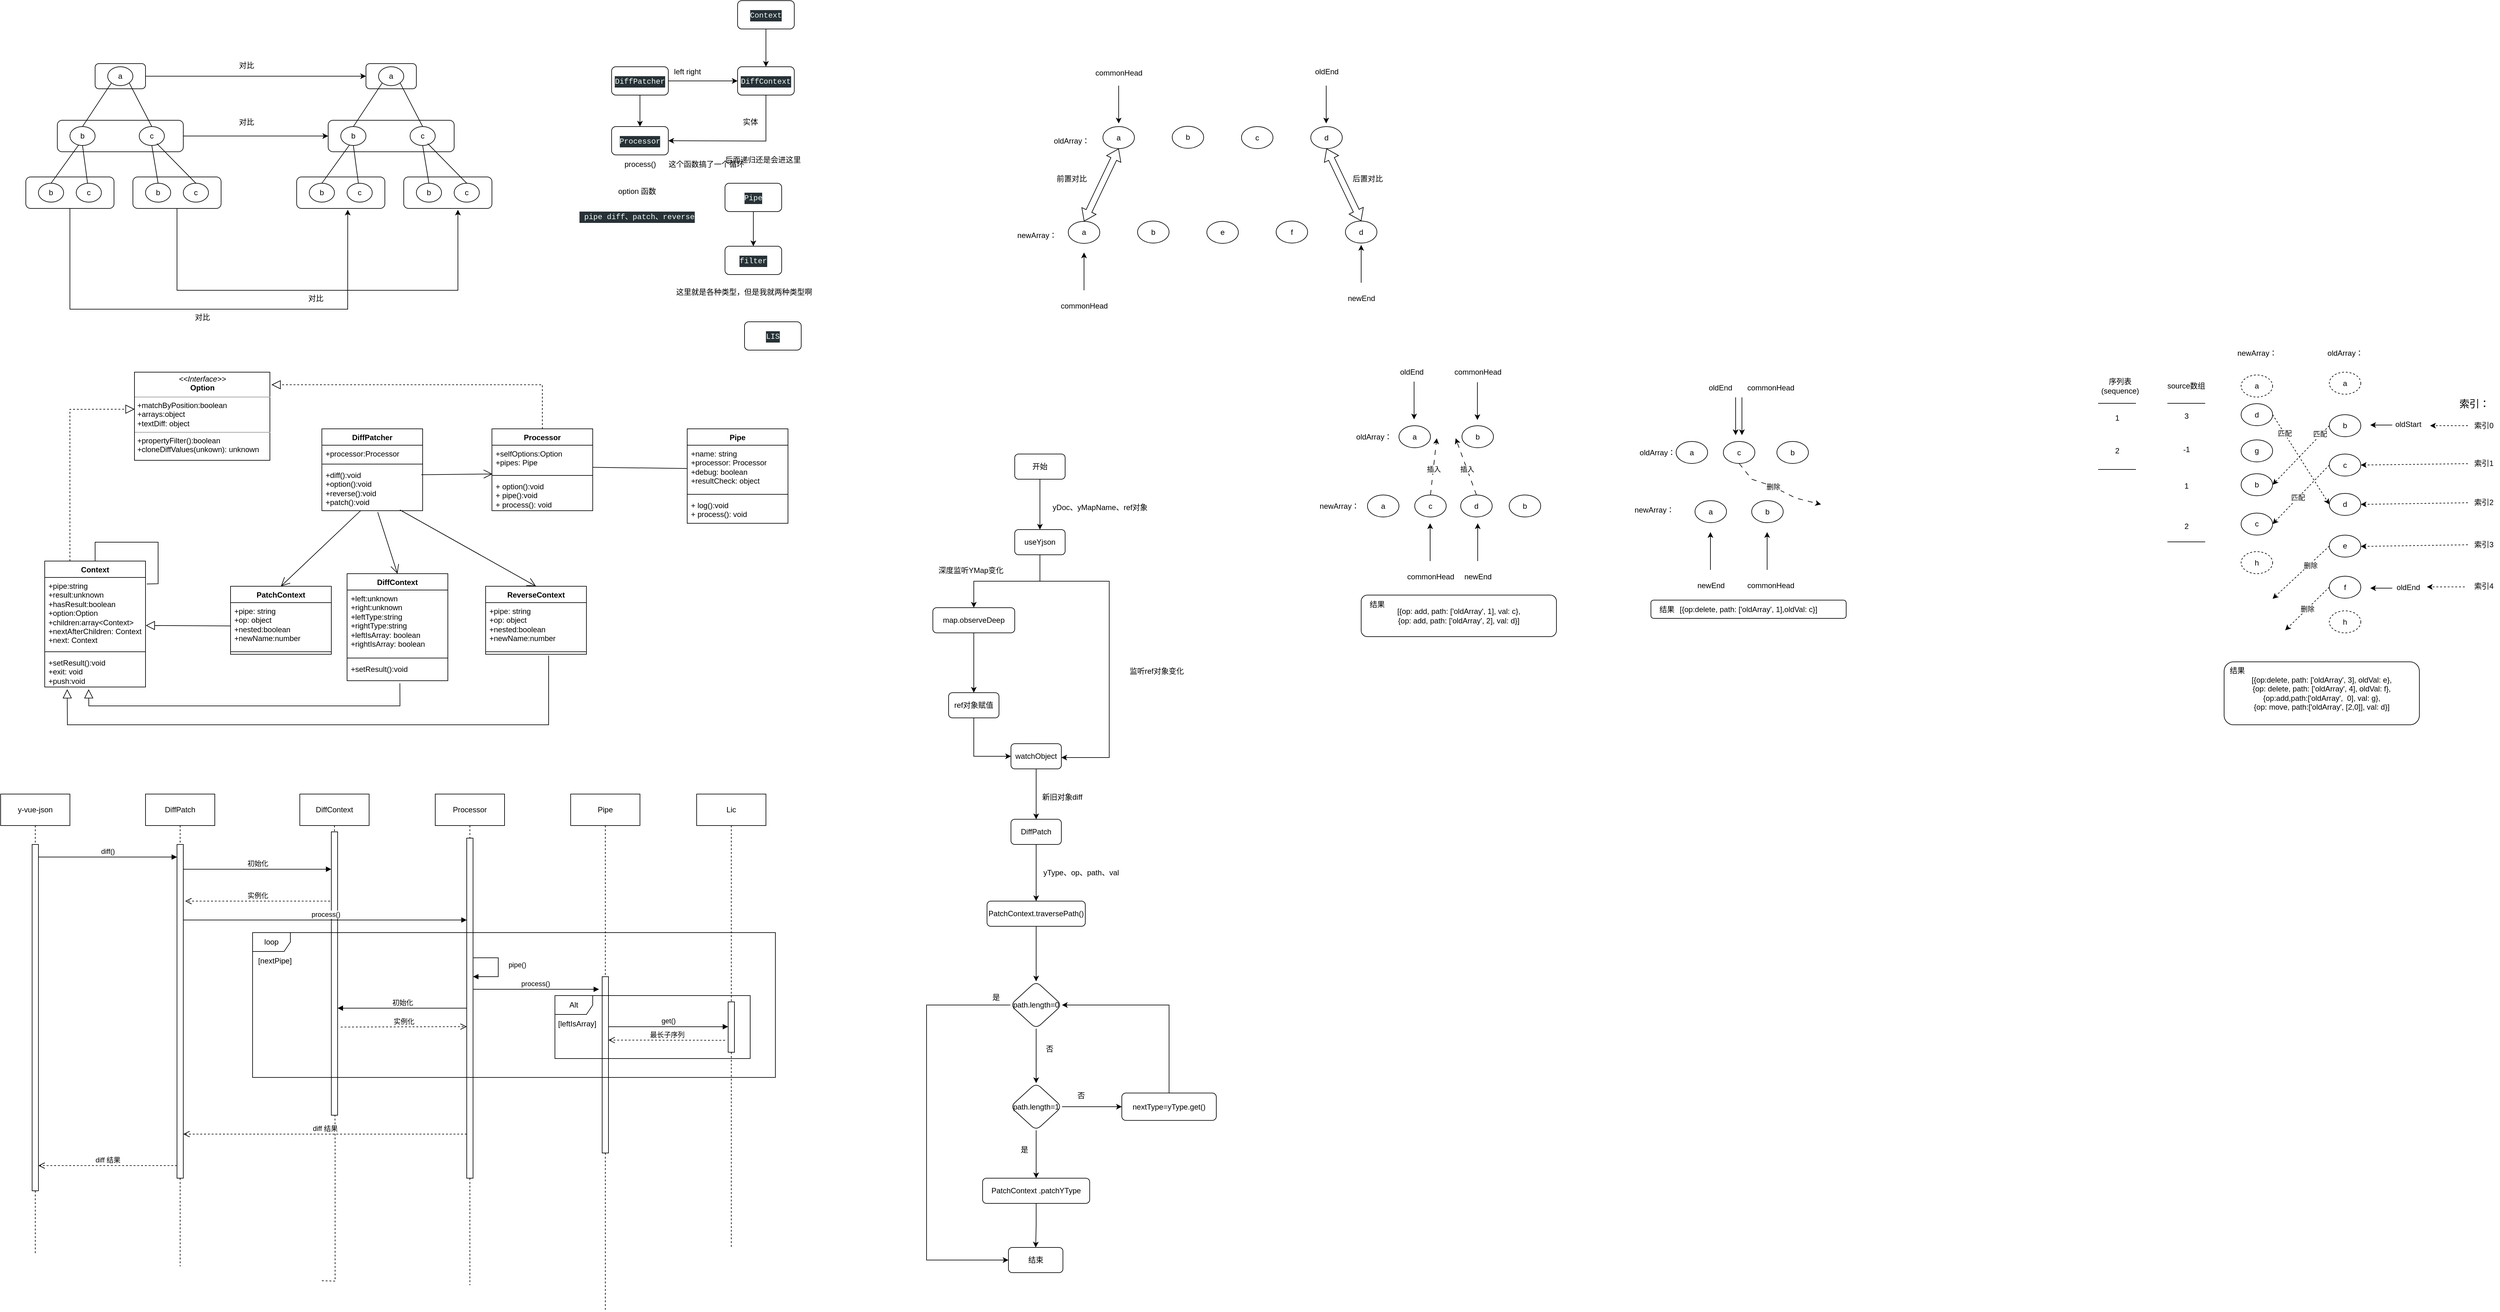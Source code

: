 <mxfile version="22.1.18" type="github">
  <diagram name="第 1 页" id="3i5quWv0bU5IGpumJyaY">
    <mxGraphModel dx="2901" dy="1146" grid="1" gridSize="10" guides="1" tooltips="1" connect="1" arrows="1" fold="1" page="1" pageScale="1" pageWidth="827" pageHeight="1169" math="0" shadow="0">
      <root>
        <mxCell id="0" />
        <mxCell id="1" parent="0" />
        <mxCell id="fYwRYV9S0SB4P0WBLitj-20" value="" style="rounded=1;whiteSpace=wrap;html=1;" parent="1" vertex="1">
          <mxGeometry x="120" y="130" width="80" height="40" as="geometry" />
        </mxCell>
        <mxCell id="fYwRYV9S0SB4P0WBLitj-22" value="" style="rounded=1;whiteSpace=wrap;html=1;" parent="1" vertex="1">
          <mxGeometry x="60" y="220" width="200" height="50" as="geometry" />
        </mxCell>
        <mxCell id="fYwRYV9S0SB4P0WBLitj-10" value="a" style="ellipse;whiteSpace=wrap;html=1;" parent="1" vertex="1">
          <mxGeometry x="140" y="135" width="40" height="30" as="geometry" />
        </mxCell>
        <mxCell id="fYwRYV9S0SB4P0WBLitj-11" value="b" style="ellipse;whiteSpace=wrap;html=1;" parent="1" vertex="1">
          <mxGeometry x="80" y="230" width="40" height="30" as="geometry" />
        </mxCell>
        <mxCell id="fYwRYV9S0SB4P0WBLitj-12" value="c" style="ellipse;whiteSpace=wrap;html=1;" parent="1" vertex="1">
          <mxGeometry x="190" y="230" width="40" height="30" as="geometry" />
        </mxCell>
        <mxCell id="fYwRYV9S0SB4P0WBLitj-24" value="" style="rounded=1;whiteSpace=wrap;html=1;" parent="1" vertex="1">
          <mxGeometry x="10" y="310" width="140" height="50" as="geometry" />
        </mxCell>
        <mxCell id="fYwRYV9S0SB4P0WBLitj-25" value="b" style="ellipse;whiteSpace=wrap;html=1;" parent="1" vertex="1">
          <mxGeometry x="30" y="320" width="40" height="30" as="geometry" />
        </mxCell>
        <mxCell id="fYwRYV9S0SB4P0WBLitj-26" value="c" style="ellipse;whiteSpace=wrap;html=1;" parent="1" vertex="1">
          <mxGeometry x="90" y="320" width="40" height="30" as="geometry" />
        </mxCell>
        <mxCell id="fYwRYV9S0SB4P0WBLitj-27" value="" style="rounded=1;whiteSpace=wrap;html=1;" parent="1" vertex="1">
          <mxGeometry x="180" y="310" width="140" height="50" as="geometry" />
        </mxCell>
        <mxCell id="fYwRYV9S0SB4P0WBLitj-28" value="b" style="ellipse;whiteSpace=wrap;html=1;" parent="1" vertex="1">
          <mxGeometry x="200" y="320" width="40" height="30" as="geometry" />
        </mxCell>
        <mxCell id="fYwRYV9S0SB4P0WBLitj-29" value="c" style="ellipse;whiteSpace=wrap;html=1;" parent="1" vertex="1">
          <mxGeometry x="260" y="320" width="40" height="30" as="geometry" />
        </mxCell>
        <mxCell id="fYwRYV9S0SB4P0WBLitj-30" value="" style="endArrow=none;html=1;rounded=0;exitX=0.5;exitY=0;exitDx=0;exitDy=0;entryX=0;entryY=1;entryDx=0;entryDy=0;" parent="1" source="fYwRYV9S0SB4P0WBLitj-11" target="fYwRYV9S0SB4P0WBLitj-10" edge="1">
          <mxGeometry width="50" height="50" relative="1" as="geometry">
            <mxPoint x="390" y="340" as="sourcePoint" />
            <mxPoint x="440" y="290" as="targetPoint" />
          </mxGeometry>
        </mxCell>
        <mxCell id="fYwRYV9S0SB4P0WBLitj-31" value="" style="endArrow=none;html=1;rounded=0;exitX=0.5;exitY=0;exitDx=0;exitDy=0;entryX=1;entryY=1;entryDx=0;entryDy=0;" parent="1" source="fYwRYV9S0SB4P0WBLitj-12" target="fYwRYV9S0SB4P0WBLitj-10" edge="1">
          <mxGeometry width="50" height="50" relative="1" as="geometry">
            <mxPoint x="110" y="240" as="sourcePoint" />
            <mxPoint x="156" y="171" as="targetPoint" />
          </mxGeometry>
        </mxCell>
        <mxCell id="fYwRYV9S0SB4P0WBLitj-32" value="" style="endArrow=none;html=1;rounded=0;exitX=0.5;exitY=0;exitDx=0;exitDy=0;entryX=0.35;entryY=0.967;entryDx=0;entryDy=0;entryPerimeter=0;" parent="1" source="fYwRYV9S0SB4P0WBLitj-25" target="fYwRYV9S0SB4P0WBLitj-11" edge="1">
          <mxGeometry width="50" height="50" relative="1" as="geometry">
            <mxPoint x="120" y="250" as="sourcePoint" />
            <mxPoint x="166" y="181" as="targetPoint" />
          </mxGeometry>
        </mxCell>
        <mxCell id="fYwRYV9S0SB4P0WBLitj-33" value="" style="endArrow=none;html=1;rounded=0;entryX=0.5;entryY=1;entryDx=0;entryDy=0;" parent="1" source="fYwRYV9S0SB4P0WBLitj-26" target="fYwRYV9S0SB4P0WBLitj-11" edge="1">
          <mxGeometry width="50" height="50" relative="1" as="geometry">
            <mxPoint x="130" y="260" as="sourcePoint" />
            <mxPoint x="176" y="191" as="targetPoint" />
          </mxGeometry>
        </mxCell>
        <mxCell id="fYwRYV9S0SB4P0WBLitj-35" value="" style="endArrow=none;html=1;rounded=0;exitX=0.5;exitY=0;exitDx=0;exitDy=0;entryX=0.7;entryY=0.9;entryDx=0;entryDy=0;entryPerimeter=0;" parent="1" source="fYwRYV9S0SB4P0WBLitj-29" target="fYwRYV9S0SB4P0WBLitj-12" edge="1">
          <mxGeometry width="50" height="50" relative="1" as="geometry">
            <mxPoint x="140" y="270" as="sourcePoint" />
            <mxPoint x="186" y="201" as="targetPoint" />
          </mxGeometry>
        </mxCell>
        <mxCell id="fYwRYV9S0SB4P0WBLitj-36" value="" style="endArrow=none;html=1;rounded=0;exitX=0.5;exitY=0;exitDx=0;exitDy=0;entryX=0.5;entryY=1;entryDx=0;entryDy=0;" parent="1" source="fYwRYV9S0SB4P0WBLitj-28" target="fYwRYV9S0SB4P0WBLitj-12" edge="1">
          <mxGeometry width="50" height="50" relative="1" as="geometry">
            <mxPoint x="150" y="280" as="sourcePoint" />
            <mxPoint x="196" y="211" as="targetPoint" />
          </mxGeometry>
        </mxCell>
        <mxCell id="fYwRYV9S0SB4P0WBLitj-37" value="" style="rounded=1;whiteSpace=wrap;html=1;" parent="1" vertex="1">
          <mxGeometry x="550" y="130" width="80" height="40" as="geometry" />
        </mxCell>
        <mxCell id="fYwRYV9S0SB4P0WBLitj-38" value="" style="rounded=1;whiteSpace=wrap;html=1;" parent="1" vertex="1">
          <mxGeometry x="490" y="220" width="200" height="50" as="geometry" />
        </mxCell>
        <mxCell id="fYwRYV9S0SB4P0WBLitj-39" value="a" style="ellipse;whiteSpace=wrap;html=1;" parent="1" vertex="1">
          <mxGeometry x="570" y="135" width="40" height="30" as="geometry" />
        </mxCell>
        <mxCell id="fYwRYV9S0SB4P0WBLitj-40" value="b" style="ellipse;whiteSpace=wrap;html=1;" parent="1" vertex="1">
          <mxGeometry x="510" y="230" width="40" height="30" as="geometry" />
        </mxCell>
        <mxCell id="fYwRYV9S0SB4P0WBLitj-41" value="c" style="ellipse;whiteSpace=wrap;html=1;" parent="1" vertex="1">
          <mxGeometry x="620" y="230" width="40" height="30" as="geometry" />
        </mxCell>
        <mxCell id="fYwRYV9S0SB4P0WBLitj-42" value="" style="rounded=1;whiteSpace=wrap;html=1;" parent="1" vertex="1">
          <mxGeometry x="440" y="310" width="140" height="50" as="geometry" />
        </mxCell>
        <mxCell id="fYwRYV9S0SB4P0WBLitj-43" value="b" style="ellipse;whiteSpace=wrap;html=1;" parent="1" vertex="1">
          <mxGeometry x="460" y="320" width="40" height="30" as="geometry" />
        </mxCell>
        <mxCell id="fYwRYV9S0SB4P0WBLitj-44" value="c" style="ellipse;whiteSpace=wrap;html=1;" parent="1" vertex="1">
          <mxGeometry x="520" y="320" width="40" height="30" as="geometry" />
        </mxCell>
        <mxCell id="fYwRYV9S0SB4P0WBLitj-45" value="" style="rounded=1;whiteSpace=wrap;html=1;" parent="1" vertex="1">
          <mxGeometry x="610" y="310" width="140" height="50" as="geometry" />
        </mxCell>
        <mxCell id="fYwRYV9S0SB4P0WBLitj-46" value="b" style="ellipse;whiteSpace=wrap;html=1;" parent="1" vertex="1">
          <mxGeometry x="630" y="320" width="40" height="30" as="geometry" />
        </mxCell>
        <mxCell id="fYwRYV9S0SB4P0WBLitj-47" value="c" style="ellipse;whiteSpace=wrap;html=1;" parent="1" vertex="1">
          <mxGeometry x="690" y="320" width="40" height="30" as="geometry" />
        </mxCell>
        <mxCell id="fYwRYV9S0SB4P0WBLitj-48" value="" style="endArrow=none;html=1;rounded=0;exitX=0.5;exitY=0;exitDx=0;exitDy=0;entryX=0;entryY=1;entryDx=0;entryDy=0;" parent="1" source="fYwRYV9S0SB4P0WBLitj-40" target="fYwRYV9S0SB4P0WBLitj-39" edge="1">
          <mxGeometry width="50" height="50" relative="1" as="geometry">
            <mxPoint x="820" y="340" as="sourcePoint" />
            <mxPoint x="870" y="290" as="targetPoint" />
          </mxGeometry>
        </mxCell>
        <mxCell id="fYwRYV9S0SB4P0WBLitj-49" value="" style="endArrow=none;html=1;rounded=0;exitX=0.5;exitY=0;exitDx=0;exitDy=0;entryX=1;entryY=1;entryDx=0;entryDy=0;" parent="1" source="fYwRYV9S0SB4P0WBLitj-41" target="fYwRYV9S0SB4P0WBLitj-39" edge="1">
          <mxGeometry width="50" height="50" relative="1" as="geometry">
            <mxPoint x="540" y="240" as="sourcePoint" />
            <mxPoint x="586" y="171" as="targetPoint" />
          </mxGeometry>
        </mxCell>
        <mxCell id="fYwRYV9S0SB4P0WBLitj-50" value="" style="endArrow=none;html=1;rounded=0;exitX=0.5;exitY=0;exitDx=0;exitDy=0;entryX=0.35;entryY=0.967;entryDx=0;entryDy=0;entryPerimeter=0;" parent="1" source="fYwRYV9S0SB4P0WBLitj-43" target="fYwRYV9S0SB4P0WBLitj-40" edge="1">
          <mxGeometry width="50" height="50" relative="1" as="geometry">
            <mxPoint x="550" y="250" as="sourcePoint" />
            <mxPoint x="596" y="181" as="targetPoint" />
          </mxGeometry>
        </mxCell>
        <mxCell id="fYwRYV9S0SB4P0WBLitj-51" value="" style="endArrow=none;html=1;rounded=0;entryX=0.5;entryY=1;entryDx=0;entryDy=0;" parent="1" source="fYwRYV9S0SB4P0WBLitj-44" target="fYwRYV9S0SB4P0WBLitj-40" edge="1">
          <mxGeometry width="50" height="50" relative="1" as="geometry">
            <mxPoint x="560" y="260" as="sourcePoint" />
            <mxPoint x="606" y="191" as="targetPoint" />
          </mxGeometry>
        </mxCell>
        <mxCell id="fYwRYV9S0SB4P0WBLitj-52" value="" style="endArrow=none;html=1;rounded=0;exitX=0.5;exitY=0;exitDx=0;exitDy=0;entryX=0.7;entryY=0.9;entryDx=0;entryDy=0;entryPerimeter=0;" parent="1" source="fYwRYV9S0SB4P0WBLitj-47" target="fYwRYV9S0SB4P0WBLitj-41" edge="1">
          <mxGeometry width="50" height="50" relative="1" as="geometry">
            <mxPoint x="570" y="270" as="sourcePoint" />
            <mxPoint x="616" y="201" as="targetPoint" />
          </mxGeometry>
        </mxCell>
        <mxCell id="fYwRYV9S0SB4P0WBLitj-53" value="" style="endArrow=none;html=1;rounded=0;exitX=0.5;exitY=0;exitDx=0;exitDy=0;entryX=0.5;entryY=1;entryDx=0;entryDy=0;" parent="1" source="fYwRYV9S0SB4P0WBLitj-46" target="fYwRYV9S0SB4P0WBLitj-41" edge="1">
          <mxGeometry width="50" height="50" relative="1" as="geometry">
            <mxPoint x="580" y="280" as="sourcePoint" />
            <mxPoint x="626" y="211" as="targetPoint" />
          </mxGeometry>
        </mxCell>
        <mxCell id="fYwRYV9S0SB4P0WBLitj-54" value="" style="endArrow=classic;html=1;rounded=0;exitX=1;exitY=0.5;exitDx=0;exitDy=0;entryX=0;entryY=0.5;entryDx=0;entryDy=0;" parent="1" source="fYwRYV9S0SB4P0WBLitj-20" target="fYwRYV9S0SB4P0WBLitj-37" edge="1">
          <mxGeometry width="50" height="50" relative="1" as="geometry">
            <mxPoint x="390" y="340" as="sourcePoint" />
            <mxPoint x="440" y="290" as="targetPoint" />
          </mxGeometry>
        </mxCell>
        <mxCell id="fYwRYV9S0SB4P0WBLitj-55" value="对比" style="text;html=1;align=center;verticalAlign=middle;resizable=0;points=[];autosize=1;strokeColor=none;fillColor=none;" parent="1" vertex="1">
          <mxGeometry x="335" y="118" width="50" height="30" as="geometry" />
        </mxCell>
        <mxCell id="fYwRYV9S0SB4P0WBLitj-56" value="" style="endArrow=classic;html=1;rounded=0;exitX=1;exitY=0.5;exitDx=0;exitDy=0;entryX=0;entryY=0.5;entryDx=0;entryDy=0;" parent="1" source="fYwRYV9S0SB4P0WBLitj-22" target="fYwRYV9S0SB4P0WBLitj-38" edge="1">
          <mxGeometry width="50" height="50" relative="1" as="geometry">
            <mxPoint x="390" y="340" as="sourcePoint" />
            <mxPoint x="440" y="290" as="targetPoint" />
          </mxGeometry>
        </mxCell>
        <mxCell id="fYwRYV9S0SB4P0WBLitj-57" value="对比" style="text;html=1;align=center;verticalAlign=middle;resizable=0;points=[];autosize=1;strokeColor=none;fillColor=none;" parent="1" vertex="1">
          <mxGeometry x="335" y="208" width="50" height="30" as="geometry" />
        </mxCell>
        <mxCell id="fYwRYV9S0SB4P0WBLitj-58" value="" style="endArrow=classic;html=1;rounded=0;exitX=0.5;exitY=1;exitDx=0;exitDy=0;entryX=0.579;entryY=1.04;entryDx=0;entryDy=0;entryPerimeter=0;" parent="1" source="fYwRYV9S0SB4P0WBLitj-24" target="fYwRYV9S0SB4P0WBLitj-42" edge="1">
          <mxGeometry width="50" height="50" relative="1" as="geometry">
            <mxPoint x="390" y="340" as="sourcePoint" />
            <mxPoint x="480" y="490" as="targetPoint" />
            <Array as="points">
              <mxPoint x="80" y="520" />
              <mxPoint x="521" y="520" />
            </Array>
          </mxGeometry>
        </mxCell>
        <mxCell id="fYwRYV9S0SB4P0WBLitj-59" value="对比" style="text;html=1;align=center;verticalAlign=middle;resizable=0;points=[];autosize=1;strokeColor=none;fillColor=none;" parent="1" vertex="1">
          <mxGeometry x="265" y="518" width="50" height="30" as="geometry" />
        </mxCell>
        <mxCell id="fYwRYV9S0SB4P0WBLitj-60" value="" style="endArrow=classic;html=1;rounded=0;exitX=0.5;exitY=1;exitDx=0;exitDy=0;entryX=0.614;entryY=1.04;entryDx=0;entryDy=0;entryPerimeter=0;" parent="1" source="fYwRYV9S0SB4P0WBLitj-27" target="fYwRYV9S0SB4P0WBLitj-45" edge="1">
          <mxGeometry width="50" height="50" relative="1" as="geometry">
            <mxPoint x="390" y="340" as="sourcePoint" />
            <mxPoint x="440" y="290" as="targetPoint" />
            <Array as="points">
              <mxPoint x="250" y="490" />
              <mxPoint x="696" y="490" />
            </Array>
          </mxGeometry>
        </mxCell>
        <mxCell id="fYwRYV9S0SB4P0WBLitj-62" value="对比" style="text;html=1;align=center;verticalAlign=middle;resizable=0;points=[];autosize=1;strokeColor=none;fillColor=none;" parent="1" vertex="1">
          <mxGeometry x="445" y="488" width="50" height="30" as="geometry" />
        </mxCell>
        <mxCell id="k2Uv6infok-gGlRgSx6w-5" value="" style="edgeStyle=orthogonalEdgeStyle;rounded=0;orthogonalLoop=1;jettySize=auto;html=1;" parent="1" source="k2Uv6infok-gGlRgSx6w-1" target="k2Uv6infok-gGlRgSx6w-2" edge="1">
          <mxGeometry relative="1" as="geometry" />
        </mxCell>
        <mxCell id="k2Uv6infok-gGlRgSx6w-10" value="" style="edgeStyle=orthogonalEdgeStyle;rounded=0;orthogonalLoop=1;jettySize=auto;html=1;" parent="1" source="k2Uv6infok-gGlRgSx6w-1" target="k2Uv6infok-gGlRgSx6w-9" edge="1">
          <mxGeometry relative="1" as="geometry" />
        </mxCell>
        <mxCell id="k2Uv6infok-gGlRgSx6w-1" value="&lt;div style=&quot;color: rgb(242, 255, 252); background-color: rgb(39, 49, 54); font-family: Menlo, Monaco, &amp;quot;Courier New&amp;quot;, monospace; line-height: 18px;&quot;&gt;DiffPatcher&lt;/div&gt;" style="rounded=1;whiteSpace=wrap;html=1;" parent="1" vertex="1">
          <mxGeometry x="940" y="135" width="90" height="45" as="geometry" />
        </mxCell>
        <mxCell id="k2Uv6infok-gGlRgSx6w-2" value="&lt;div style=&quot;color: rgb(242, 255, 252); background-color: rgb(39, 49, 54); font-family: Menlo, Monaco, &amp;quot;Courier New&amp;quot;, monospace; line-height: 18px;&quot;&gt;&lt;div style=&quot;line-height: 18px;&quot;&gt;DiffContext&lt;/div&gt;&lt;/div&gt;" style="rounded=1;whiteSpace=wrap;html=1;" parent="1" vertex="1">
          <mxGeometry x="1140" y="135" width="90" height="45" as="geometry" />
        </mxCell>
        <mxCell id="k2Uv6infok-gGlRgSx6w-6" value="left right" style="text;html=1;align=center;verticalAlign=middle;resizable=0;points=[];autosize=1;strokeColor=none;fillColor=none;" parent="1" vertex="1">
          <mxGeometry x="1025" y="128" width="70" height="30" as="geometry" />
        </mxCell>
        <mxCell id="k2Uv6infok-gGlRgSx6w-8" value="" style="edgeStyle=orthogonalEdgeStyle;rounded=0;orthogonalLoop=1;jettySize=auto;html=1;" parent="1" source="k2Uv6infok-gGlRgSx6w-7" target="k2Uv6infok-gGlRgSx6w-2" edge="1">
          <mxGeometry relative="1" as="geometry" />
        </mxCell>
        <mxCell id="k2Uv6infok-gGlRgSx6w-7" value="&lt;div style=&quot;color: rgb(242, 255, 252); background-color: rgb(39, 49, 54); font-family: Menlo, Monaco, &amp;quot;Courier New&amp;quot;, monospace; line-height: 18px;&quot;&gt;&lt;div style=&quot;line-height: 18px;&quot;&gt;&lt;div style=&quot;line-height: 18px;&quot;&gt;Context&lt;/div&gt;&lt;/div&gt;&lt;/div&gt;" style="rounded=1;whiteSpace=wrap;html=1;" parent="1" vertex="1">
          <mxGeometry x="1140" y="30" width="90" height="45" as="geometry" />
        </mxCell>
        <mxCell id="k2Uv6infok-gGlRgSx6w-9" value="&lt;div style=&quot;color: rgb(242, 255, 252); background-color: rgb(39, 49, 54); font-family: Menlo, Monaco, &amp;quot;Courier New&amp;quot;, monospace; line-height: 18px;&quot;&gt;&lt;div style=&quot;line-height: 18px;&quot;&gt;Processor&lt;/div&gt;&lt;/div&gt;" style="rounded=1;whiteSpace=wrap;html=1;" parent="1" vertex="1">
          <mxGeometry x="940" y="230" width="90" height="45" as="geometry" />
        </mxCell>
        <mxCell id="k2Uv6infok-gGlRgSx6w-13" value="process()" style="text;html=1;align=center;verticalAlign=middle;resizable=0;points=[];autosize=1;strokeColor=none;fillColor=none;" parent="1" vertex="1">
          <mxGeometry x="950" y="275" width="70" height="30" as="geometry" />
        </mxCell>
        <mxCell id="k2Uv6infok-gGlRgSx6w-14" value="" style="endArrow=classic;html=1;rounded=0;exitX=0.5;exitY=1;exitDx=0;exitDy=0;entryX=1;entryY=0.5;entryDx=0;entryDy=0;" parent="1" source="k2Uv6infok-gGlRgSx6w-2" target="k2Uv6infok-gGlRgSx6w-9" edge="1">
          <mxGeometry width="50" height="50" relative="1" as="geometry">
            <mxPoint x="850" y="340" as="sourcePoint" />
            <mxPoint x="900" y="290" as="targetPoint" />
            <Array as="points">
              <mxPoint x="1185" y="253" />
            </Array>
          </mxGeometry>
        </mxCell>
        <mxCell id="k2Uv6infok-gGlRgSx6w-15" value="实体" style="text;html=1;align=center;verticalAlign=middle;resizable=0;points=[];autosize=1;strokeColor=none;fillColor=none;" parent="1" vertex="1">
          <mxGeometry x="1135" y="208" width="50" height="30" as="geometry" />
        </mxCell>
        <mxCell id="k2Uv6infok-gGlRgSx6w-16" value="option 函数" style="text;html=1;align=center;verticalAlign=middle;resizable=0;points=[];autosize=1;strokeColor=none;fillColor=none;" parent="1" vertex="1">
          <mxGeometry x="940" y="318" width="80" height="30" as="geometry" />
        </mxCell>
        <mxCell id="k2Uv6infok-gGlRgSx6w-17" value="&lt;div style=&quot;color: rgb(242, 255, 252); background-color: rgb(39, 49, 54); font-family: Menlo, Monaco, &amp;quot;Courier New&amp;quot;, monospace; line-height: 18px;&quot;&gt;&amp;nbsp;pipe diff、patch、reverse&lt;/div&gt;" style="text;html=1;align=center;verticalAlign=middle;resizable=0;points=[];autosize=1;strokeColor=none;fillColor=none;" parent="1" vertex="1">
          <mxGeometry x="875" y="358" width="210" height="30" as="geometry" />
        </mxCell>
        <mxCell id="k2Uv6infok-gGlRgSx6w-20" value="" style="edgeStyle=orthogonalEdgeStyle;rounded=0;orthogonalLoop=1;jettySize=auto;html=1;" parent="1" source="k2Uv6infok-gGlRgSx6w-18" target="k2Uv6infok-gGlRgSx6w-19" edge="1">
          <mxGeometry relative="1" as="geometry" />
        </mxCell>
        <mxCell id="k2Uv6infok-gGlRgSx6w-18" value="&lt;div style=&quot;color: rgb(242, 255, 252); background-color: rgb(39, 49, 54); font-family: Menlo, Monaco, &amp;quot;Courier New&amp;quot;, monospace; line-height: 18px;&quot;&gt;&lt;div style=&quot;line-height: 18px;&quot;&gt;&lt;div style=&quot;line-height: 18px;&quot;&gt;Pipe&lt;/div&gt;&lt;/div&gt;&lt;/div&gt;" style="rounded=1;whiteSpace=wrap;html=1;" parent="1" vertex="1">
          <mxGeometry x="1120" y="320" width="90" height="45" as="geometry" />
        </mxCell>
        <mxCell id="k2Uv6infok-gGlRgSx6w-19" value="&lt;div style=&quot;color: rgb(242, 255, 252); background-color: rgb(39, 49, 54); font-family: Menlo, Monaco, &amp;quot;Courier New&amp;quot;, monospace; line-height: 18px;&quot;&gt;&lt;div style=&quot;line-height: 18px;&quot;&gt;&lt;div style=&quot;line-height: 18px;&quot;&gt;&lt;div style=&quot;line-height: 18px;&quot;&gt;filter&lt;/div&gt;&lt;/div&gt;&lt;/div&gt;&lt;/div&gt;" style="rounded=1;whiteSpace=wrap;html=1;" parent="1" vertex="1">
          <mxGeometry x="1120" y="420" width="90" height="45" as="geometry" />
        </mxCell>
        <mxCell id="k2Uv6infok-gGlRgSx6w-21" value="这里就是各种类型，但是我就两种类型啊" style="text;html=1;align=center;verticalAlign=middle;resizable=0;points=[];autosize=1;strokeColor=none;fillColor=none;" parent="1" vertex="1">
          <mxGeometry x="1030" y="478" width="240" height="30" as="geometry" />
        </mxCell>
        <mxCell id="k2Uv6infok-gGlRgSx6w-23" value="这个函数搞了一个循环" style="text;html=1;align=center;verticalAlign=middle;resizable=0;points=[];autosize=1;strokeColor=none;fillColor=none;" parent="1" vertex="1">
          <mxGeometry x="1020" y="275" width="140" height="30" as="geometry" />
        </mxCell>
        <mxCell id="k2Uv6infok-gGlRgSx6w-24" value="后面递归还是会进这里" style="text;html=1;align=center;verticalAlign=middle;resizable=0;points=[];autosize=1;strokeColor=none;fillColor=none;" parent="1" vertex="1">
          <mxGeometry x="1110" y="268" width="140" height="30" as="geometry" />
        </mxCell>
        <mxCell id="k2Uv6infok-gGlRgSx6w-25" value="&lt;div style=&quot;color: rgb(242, 255, 252); background-color: rgb(39, 49, 54); font-family: Menlo, Monaco, &amp;quot;Courier New&amp;quot;, monospace; line-height: 18px;&quot;&gt;&lt;div style=&quot;line-height: 18px;&quot;&gt;&lt;div style=&quot;line-height: 18px;&quot;&gt;LIS&lt;/div&gt;&lt;/div&gt;&lt;/div&gt;" style="rounded=1;whiteSpace=wrap;html=1;" parent="1" vertex="1">
          <mxGeometry x="1151" y="540" width="90" height="45" as="geometry" />
        </mxCell>
        <mxCell id="k2Uv6infok-gGlRgSx6w-39" value="DiffPatcher" style="swimlane;fontStyle=1;align=center;verticalAlign=top;childLayout=stackLayout;horizontal=1;startSize=26;horizontalStack=0;resizeParent=1;resizeParentMax=0;resizeLast=0;collapsible=1;marginBottom=0;whiteSpace=wrap;html=1;" parent="1" vertex="1">
          <mxGeometry x="480" y="710" width="160" height="130" as="geometry" />
        </mxCell>
        <mxCell id="k2Uv6infok-gGlRgSx6w-40" value="+processor:Processor" style="text;strokeColor=none;fillColor=none;align=left;verticalAlign=top;spacingLeft=4;spacingRight=4;overflow=hidden;rotatable=0;points=[[0,0.5],[1,0.5]];portConstraint=eastwest;whiteSpace=wrap;html=1;" parent="k2Uv6infok-gGlRgSx6w-39" vertex="1">
          <mxGeometry y="26" width="160" height="26" as="geometry" />
        </mxCell>
        <mxCell id="k2Uv6infok-gGlRgSx6w-41" value="" style="line;strokeWidth=1;fillColor=none;align=left;verticalAlign=middle;spacingTop=-1;spacingLeft=3;spacingRight=3;rotatable=0;labelPosition=right;points=[];portConstraint=eastwest;strokeColor=inherit;" parent="k2Uv6infok-gGlRgSx6w-39" vertex="1">
          <mxGeometry y="52" width="160" height="8" as="geometry" />
        </mxCell>
        <mxCell id="k2Uv6infok-gGlRgSx6w-42" value="+diff():void&lt;br&gt;+option():void&lt;br&gt;+reverse&lt;span style=&quot;background-color: initial;&quot;&gt;():void&lt;/span&gt;&lt;br&gt;+patch&lt;span style=&quot;background-color: initial;&quot;&gt;():void&lt;/span&gt;" style="text;strokeColor=none;fillColor=none;align=left;verticalAlign=top;spacingLeft=4;spacingRight=4;overflow=hidden;rotatable=0;points=[[0,0.5],[1,0.5]];portConstraint=eastwest;whiteSpace=wrap;html=1;" parent="k2Uv6infok-gGlRgSx6w-39" vertex="1">
          <mxGeometry y="60" width="160" height="70" as="geometry" />
        </mxCell>
        <mxCell id="k2Uv6infok-gGlRgSx6w-43" value="Processor" style="swimlane;fontStyle=1;align=center;verticalAlign=top;childLayout=stackLayout;horizontal=1;startSize=26;horizontalStack=0;resizeParent=1;resizeParentMax=0;resizeLast=0;collapsible=1;marginBottom=0;whiteSpace=wrap;html=1;" parent="1" vertex="1">
          <mxGeometry x="750" y="710" width="160" height="130" as="geometry">
            <mxRectangle x="840" y="680" width="100" height="30" as="alternateBounds" />
          </mxGeometry>
        </mxCell>
        <mxCell id="k2Uv6infok-gGlRgSx6w-44" value="+selfOptions:Option&lt;br&gt;+pipes&lt;span style=&quot;background-color: initial;&quot;&gt;:&amp;nbsp;&lt;/span&gt;Pipe" style="text;strokeColor=none;fillColor=none;align=left;verticalAlign=top;spacingLeft=4;spacingRight=4;overflow=hidden;rotatable=0;points=[[0,0.5],[1,0.5]];portConstraint=eastwest;whiteSpace=wrap;html=1;" parent="k2Uv6infok-gGlRgSx6w-43" vertex="1">
          <mxGeometry y="26" width="160" height="44" as="geometry" />
        </mxCell>
        <mxCell id="k2Uv6infok-gGlRgSx6w-45" value="" style="line;strokeWidth=1;fillColor=none;align=left;verticalAlign=middle;spacingTop=-1;spacingLeft=3;spacingRight=3;rotatable=0;labelPosition=right;points=[];portConstraint=eastwest;strokeColor=inherit;" parent="k2Uv6infok-gGlRgSx6w-43" vertex="1">
          <mxGeometry y="70" width="160" height="8" as="geometry" />
        </mxCell>
        <mxCell id="k2Uv6infok-gGlRgSx6w-46" value="+ option():void&lt;br&gt;+ pipe&lt;span style=&quot;background-color: initial;&quot;&gt;():void&lt;/span&gt;&lt;br&gt;+ process&lt;span style=&quot;background-color: initial;&quot;&gt;(): void&lt;/span&gt;" style="text;strokeColor=none;fillColor=none;align=left;verticalAlign=top;spacingLeft=4;spacingRight=4;overflow=hidden;rotatable=0;points=[[0,0.5],[1,0.5]];portConstraint=eastwest;whiteSpace=wrap;html=1;" parent="k2Uv6infok-gGlRgSx6w-43" vertex="1">
          <mxGeometry y="78" width="160" height="52" as="geometry" />
        </mxCell>
        <mxCell id="k2Uv6infok-gGlRgSx6w-47" value="DiffContext" style="swimlane;fontStyle=1;align=center;verticalAlign=top;childLayout=stackLayout;horizontal=1;startSize=26;horizontalStack=0;resizeParent=1;resizeParentMax=0;resizeLast=0;collapsible=1;marginBottom=0;whiteSpace=wrap;html=1;" parent="1" vertex="1">
          <mxGeometry x="520" y="940" width="160" height="170" as="geometry" />
        </mxCell>
        <mxCell id="k2Uv6infok-gGlRgSx6w-48" value="+left:unknown&lt;br&gt;+right&lt;span style=&quot;background-color: initial;&quot;&gt;:unknown&lt;/span&gt;&lt;br&gt;+leftType&lt;span style=&quot;background-color: initial;&quot;&gt;:string&lt;/span&gt;&lt;br&gt;+rightType:string&lt;br&gt;+leftIsArray: boolean&lt;br&gt;&lt;span style=&quot;border-color: var(--border-color); background-color: initial;&quot;&gt;+rightIsArray: boolean&lt;/span&gt;&lt;span style=&quot;background-color: initial;&quot;&gt;&lt;br&gt;&lt;/span&gt;" style="text;strokeColor=none;fillColor=none;align=left;verticalAlign=top;spacingLeft=4;spacingRight=4;overflow=hidden;rotatable=0;points=[[0,0.5],[1,0.5]];portConstraint=eastwest;whiteSpace=wrap;html=1;" parent="k2Uv6infok-gGlRgSx6w-47" vertex="1">
          <mxGeometry y="26" width="160" height="104" as="geometry" />
        </mxCell>
        <mxCell id="k2Uv6infok-gGlRgSx6w-49" value="" style="line;strokeWidth=1;fillColor=none;align=left;verticalAlign=middle;spacingTop=-1;spacingLeft=3;spacingRight=3;rotatable=0;labelPosition=right;points=[];portConstraint=eastwest;strokeColor=inherit;" parent="k2Uv6infok-gGlRgSx6w-47" vertex="1">
          <mxGeometry y="130" width="160" height="8" as="geometry" />
        </mxCell>
        <mxCell id="k2Uv6infok-gGlRgSx6w-50" value="+setResult&lt;span style=&quot;background-color: initial;&quot;&gt;():void&lt;/span&gt;&lt;br&gt;" style="text;strokeColor=none;fillColor=none;align=left;verticalAlign=top;spacingLeft=4;spacingRight=4;overflow=hidden;rotatable=0;points=[[0,0.5],[1,0.5]];portConstraint=eastwest;whiteSpace=wrap;html=1;" parent="k2Uv6infok-gGlRgSx6w-47" vertex="1">
          <mxGeometry y="138" width="160" height="32" as="geometry" />
        </mxCell>
        <mxCell id="k2Uv6infok-gGlRgSx6w-55" value="Context" style="swimlane;fontStyle=1;align=center;verticalAlign=top;childLayout=stackLayout;horizontal=1;startSize=26;horizontalStack=0;resizeParent=1;resizeParentMax=0;resizeLast=0;collapsible=1;marginBottom=0;whiteSpace=wrap;html=1;" parent="1" vertex="1">
          <mxGeometry x="40" y="920" width="160" height="200" as="geometry" />
        </mxCell>
        <mxCell id="k2Uv6infok-gGlRgSx6w-56" value="+pipe&lt;span style=&quot;background-color: initial;&quot;&gt;:string&lt;/span&gt;&lt;br&gt;+result&lt;span style=&quot;background-color: initial;&quot;&gt;:unknown&lt;/span&gt;&lt;br&gt;+hasResult:boolean&lt;br&gt;+option:Option&lt;br&gt;+children&lt;span style=&quot;background-color: initial;&quot;&gt;:array&amp;lt;Context&amp;gt;&lt;/span&gt;&lt;br&gt;&lt;span style=&quot;border-color: var(--border-color); background-color: initial;&quot;&gt;+nextAfterChildren: Context&lt;br&gt;&lt;/span&gt;&lt;span style=&quot;background-color: initial;&quot;&gt;+next: Context&lt;br&gt;&lt;/span&gt;" style="text;strokeColor=none;fillColor=none;align=left;verticalAlign=top;spacingLeft=4;spacingRight=4;overflow=hidden;rotatable=0;points=[[0,0.5],[1,0.5]];portConstraint=eastwest;whiteSpace=wrap;html=1;" parent="k2Uv6infok-gGlRgSx6w-55" vertex="1">
          <mxGeometry y="26" width="160" height="114" as="geometry" />
        </mxCell>
        <mxCell id="k2Uv6infok-gGlRgSx6w-57" value="" style="line;strokeWidth=1;fillColor=none;align=left;verticalAlign=middle;spacingTop=-1;spacingLeft=3;spacingRight=3;rotatable=0;labelPosition=right;points=[];portConstraint=eastwest;strokeColor=inherit;" parent="k2Uv6infok-gGlRgSx6w-55" vertex="1">
          <mxGeometry y="140" width="160" height="8" as="geometry" />
        </mxCell>
        <mxCell id="k2Uv6infok-gGlRgSx6w-58" value="+setResult&lt;span style=&quot;background-color: initial;&quot;&gt;():void&lt;br&gt;&lt;/span&gt;+exit: void&lt;br&gt;+push:void" style="text;strokeColor=none;fillColor=none;align=left;verticalAlign=top;spacingLeft=4;spacingRight=4;overflow=hidden;rotatable=0;points=[[0,0.5],[1,0.5]];portConstraint=eastwest;whiteSpace=wrap;html=1;" parent="k2Uv6infok-gGlRgSx6w-55" vertex="1">
          <mxGeometry y="148" width="160" height="52" as="geometry" />
        </mxCell>
        <mxCell id="k2Uv6infok-gGlRgSx6w-83" value="" style="endArrow=none;html=1;rounded=0;entryX=0.5;entryY=0;entryDx=0;entryDy=0;exitX=1.013;exitY=0.091;exitDx=0;exitDy=0;exitPerimeter=0;" parent="k2Uv6infok-gGlRgSx6w-55" source="k2Uv6infok-gGlRgSx6w-56" target="k2Uv6infok-gGlRgSx6w-55" edge="1">
          <mxGeometry width="50" height="50" relative="1" as="geometry">
            <mxPoint x="190" y="-149" as="sourcePoint" />
            <mxPoint x="340" y="-147" as="targetPoint" />
            <Array as="points">
              <mxPoint x="180" y="36" />
              <mxPoint x="180" y="-30" />
              <mxPoint x="80" y="-30" />
            </Array>
          </mxGeometry>
        </mxCell>
        <mxCell id="k2Uv6infok-gGlRgSx6w-63" value="Pipe" style="swimlane;fontStyle=1;align=center;verticalAlign=top;childLayout=stackLayout;horizontal=1;startSize=26;horizontalStack=0;resizeParent=1;resizeParentMax=0;resizeLast=0;collapsible=1;marginBottom=0;whiteSpace=wrap;html=1;" parent="1" vertex="1">
          <mxGeometry x="1060" y="710" width="160" height="150" as="geometry">
            <mxRectangle x="840" y="680" width="100" height="30" as="alternateBounds" />
          </mxGeometry>
        </mxCell>
        <mxCell id="k2Uv6infok-gGlRgSx6w-64" value="+name: string&lt;br&gt;+processor&lt;span style=&quot;background-color: initial;&quot;&gt;:&lt;/span&gt;&amp;nbsp;Processor&lt;br&gt;+debug: boolean&lt;br&gt;+resultCheck: object" style="text;strokeColor=none;fillColor=none;align=left;verticalAlign=top;spacingLeft=4;spacingRight=4;overflow=hidden;rotatable=0;points=[[0,0.5],[1,0.5]];portConstraint=eastwest;whiteSpace=wrap;html=1;" parent="k2Uv6infok-gGlRgSx6w-63" vertex="1">
          <mxGeometry y="26" width="160" height="74" as="geometry" />
        </mxCell>
        <mxCell id="k2Uv6infok-gGlRgSx6w-65" value="" style="line;strokeWidth=1;fillColor=none;align=left;verticalAlign=middle;spacingTop=-1;spacingLeft=3;spacingRight=3;rotatable=0;labelPosition=right;points=[];portConstraint=eastwest;strokeColor=inherit;" parent="k2Uv6infok-gGlRgSx6w-63" vertex="1">
          <mxGeometry y="100" width="160" height="8" as="geometry" />
        </mxCell>
        <mxCell id="k2Uv6infok-gGlRgSx6w-66" value="+&amp;nbsp;log&lt;span style=&quot;background-color: initial;&quot;&gt;():void&lt;/span&gt;&lt;br&gt;+ process&lt;span style=&quot;background-color: initial;&quot;&gt;(): void&lt;/span&gt;" style="text;strokeColor=none;fillColor=none;align=left;verticalAlign=top;spacingLeft=4;spacingRight=4;overflow=hidden;rotatable=0;points=[[0,0.5],[1,0.5]];portConstraint=eastwest;whiteSpace=wrap;html=1;" parent="k2Uv6infok-gGlRgSx6w-63" vertex="1">
          <mxGeometry y="108" width="160" height="42" as="geometry" />
        </mxCell>
        <mxCell id="k2Uv6infok-gGlRgSx6w-73" value="&lt;p style=&quot;margin:0px;margin-top:4px;text-align:center;&quot;&gt;&lt;i&gt;&amp;lt;&amp;lt;Interface&amp;gt;&amp;gt;&lt;/i&gt;&lt;br&gt;&lt;b&gt;Option&lt;/b&gt;&lt;/p&gt;&lt;hr size=&quot;1&quot;&gt;&lt;p style=&quot;margin:0px;margin-left:4px;&quot;&gt;+matchByPosition&lt;span style=&quot;background-color: initial;&quot;&gt;:boolean&lt;/span&gt;&lt;/p&gt;&lt;p style=&quot;margin:0px;margin-left:4px;&quot;&gt;+arrays&lt;span style=&quot;background-color: initial;&quot;&gt;:object&lt;/span&gt;&lt;/p&gt;&lt;p style=&quot;margin:0px;margin-left:4px;&quot;&gt;&lt;span style=&quot;background-color: initial;&quot;&gt;+&lt;/span&gt;textDiff: object&lt;/p&gt;&lt;hr size=&quot;1&quot;&gt;&lt;p style=&quot;margin:0px;margin-left:4px;&quot;&gt;+propertyFilter&lt;span style=&quot;background-color: initial;&quot;&gt;():boolean&lt;/span&gt;&lt;/p&gt;&lt;p style=&quot;margin:0px;margin-left:4px;&quot;&gt;+cloneDiffValues&lt;span style=&quot;background-color: initial;&quot;&gt;(unkown):&amp;nbsp;&lt;/span&gt;unknown&lt;/p&gt;" style="verticalAlign=top;align=left;overflow=fill;fontSize=12;fontFamily=Helvetica;html=1;whiteSpace=wrap;" parent="1" vertex="1">
          <mxGeometry x="182.5" y="620" width="215" height="140" as="geometry" />
        </mxCell>
        <mxCell id="k2Uv6infok-gGlRgSx6w-77" value="" style="endArrow=open;endFill=1;endSize=12;html=1;rounded=0;exitX=0.987;exitY=0.184;exitDx=0;exitDy=0;exitPerimeter=0;entryX=0.006;entryY=0.213;entryDx=0;entryDy=0;entryPerimeter=0;" parent="1" source="k2Uv6infok-gGlRgSx6w-42" target="k2Uv6infok-gGlRgSx6w-45" edge="1">
          <mxGeometry width="160" relative="1" as="geometry">
            <mxPoint x="910" y="940" as="sourcePoint" />
            <mxPoint x="1070" y="940" as="targetPoint" />
          </mxGeometry>
        </mxCell>
        <mxCell id="k2Uv6infok-gGlRgSx6w-82" value="" style="endArrow=none;html=1;rounded=0;entryX=0;entryY=0.5;entryDx=0;entryDy=0;exitX=0.999;exitY=0.798;exitDx=0;exitDy=0;exitPerimeter=0;" parent="1" source="k2Uv6infok-gGlRgSx6w-44" target="k2Uv6infok-gGlRgSx6w-64" edge="1">
          <mxGeometry width="50" height="50" relative="1" as="geometry">
            <mxPoint x="970" y="1000" as="sourcePoint" />
            <mxPoint x="1020" y="950" as="targetPoint" />
          </mxGeometry>
        </mxCell>
        <mxCell id="k2Uv6infok-gGlRgSx6w-84" value="PatchContext" style="swimlane;fontStyle=1;align=center;verticalAlign=top;childLayout=stackLayout;horizontal=1;startSize=26;horizontalStack=0;resizeParent=1;resizeParentMax=0;resizeLast=0;collapsible=1;marginBottom=0;whiteSpace=wrap;html=1;" parent="1" vertex="1">
          <mxGeometry x="335" y="960" width="160" height="108" as="geometry" />
        </mxCell>
        <mxCell id="k2Uv6infok-gGlRgSx6w-85" value="+pipe&lt;span style=&quot;background-color: initial;&quot;&gt;: string&lt;/span&gt;&lt;br&gt;+op&lt;span style=&quot;background-color: initial;&quot;&gt;: object&lt;/span&gt;&lt;br&gt;+nested&lt;span style=&quot;background-color: initial;&quot;&gt;:boolean&lt;/span&gt;&lt;br&gt;+newName&lt;span style=&quot;background-color: initial;&quot;&gt;:number&lt;/span&gt;&lt;span style=&quot;background-color: initial;&quot;&gt;&lt;br&gt;&lt;/span&gt;" style="text;strokeColor=none;fillColor=none;align=left;verticalAlign=top;spacingLeft=4;spacingRight=4;overflow=hidden;rotatable=0;points=[[0,0.5],[1,0.5]];portConstraint=eastwest;whiteSpace=wrap;html=1;" parent="k2Uv6infok-gGlRgSx6w-84" vertex="1">
          <mxGeometry y="26" width="160" height="74" as="geometry" />
        </mxCell>
        <mxCell id="k2Uv6infok-gGlRgSx6w-86" value="" style="line;strokeWidth=1;fillColor=none;align=left;verticalAlign=middle;spacingTop=-1;spacingLeft=3;spacingRight=3;rotatable=0;labelPosition=right;points=[];portConstraint=eastwest;strokeColor=inherit;" parent="k2Uv6infok-gGlRgSx6w-84" vertex="1">
          <mxGeometry y="100" width="160" height="8" as="geometry" />
        </mxCell>
        <mxCell id="k2Uv6infok-gGlRgSx6w-88" value="ReverseContext" style="swimlane;fontStyle=1;align=center;verticalAlign=top;childLayout=stackLayout;horizontal=1;startSize=26;horizontalStack=0;resizeParent=1;resizeParentMax=0;resizeLast=0;collapsible=1;marginBottom=0;whiteSpace=wrap;html=1;" parent="1" vertex="1">
          <mxGeometry x="740" y="960" width="160" height="108" as="geometry" />
        </mxCell>
        <mxCell id="k2Uv6infok-gGlRgSx6w-89" value="+pipe&lt;span style=&quot;background-color: initial;&quot;&gt;: string&lt;/span&gt;&lt;br&gt;+op&lt;span style=&quot;background-color: initial;&quot;&gt;: object&lt;/span&gt;&lt;br&gt;+nested&lt;span style=&quot;background-color: initial;&quot;&gt;:boolean&lt;/span&gt;&lt;br&gt;+newName&lt;span style=&quot;background-color: initial;&quot;&gt;:number&lt;/span&gt;&lt;span style=&quot;background-color: initial;&quot;&gt;&lt;br&gt;&lt;/span&gt;" style="text;strokeColor=none;fillColor=none;align=left;verticalAlign=top;spacingLeft=4;spacingRight=4;overflow=hidden;rotatable=0;points=[[0,0.5],[1,0.5]];portConstraint=eastwest;whiteSpace=wrap;html=1;" parent="k2Uv6infok-gGlRgSx6w-88" vertex="1">
          <mxGeometry y="26" width="160" height="74" as="geometry" />
        </mxCell>
        <mxCell id="k2Uv6infok-gGlRgSx6w-90" value="" style="line;strokeWidth=1;fillColor=none;align=left;verticalAlign=middle;spacingTop=-1;spacingLeft=3;spacingRight=3;rotatable=0;labelPosition=right;points=[];portConstraint=eastwest;strokeColor=inherit;" parent="k2Uv6infok-gGlRgSx6w-88" vertex="1">
          <mxGeometry y="100" width="160" height="8" as="geometry" />
        </mxCell>
        <mxCell id="k2Uv6infok-gGlRgSx6w-91" value="" style="endArrow=open;endFill=1;endSize=12;html=1;rounded=0;exitX=0.385;exitY=0.999;exitDx=0;exitDy=0;exitPerimeter=0;entryX=0.5;entryY=0;entryDx=0;entryDy=0;" parent="1" source="k2Uv6infok-gGlRgSx6w-42" target="k2Uv6infok-gGlRgSx6w-84" edge="1">
          <mxGeometry width="160" relative="1" as="geometry">
            <mxPoint x="648" y="793" as="sourcePoint" />
            <mxPoint x="761" y="792" as="targetPoint" />
          </mxGeometry>
        </mxCell>
        <mxCell id="k2Uv6infok-gGlRgSx6w-92" value="" style="endArrow=open;endFill=1;endSize=12;html=1;rounded=0;exitX=0.554;exitY=1.033;exitDx=0;exitDy=0;exitPerimeter=0;entryX=0.5;entryY=0;entryDx=0;entryDy=0;" parent="1" source="k2Uv6infok-gGlRgSx6w-42" target="k2Uv6infok-gGlRgSx6w-47" edge="1">
          <mxGeometry width="160" relative="1" as="geometry">
            <mxPoint x="552" y="850" as="sourcePoint" />
            <mxPoint x="425" y="970" as="targetPoint" />
          </mxGeometry>
        </mxCell>
        <mxCell id="k2Uv6infok-gGlRgSx6w-93" value="" style="endArrow=open;endFill=1;endSize=12;html=1;rounded=0;exitX=0.774;exitY=0.982;exitDx=0;exitDy=0;exitPerimeter=0;entryX=0.5;entryY=0;entryDx=0;entryDy=0;" parent="1" source="k2Uv6infok-gGlRgSx6w-42" target="k2Uv6infok-gGlRgSx6w-88" edge="1">
          <mxGeometry width="160" relative="1" as="geometry">
            <mxPoint x="579" y="852" as="sourcePoint" />
            <mxPoint x="610" y="950" as="targetPoint" />
          </mxGeometry>
        </mxCell>
        <mxCell id="k2Uv6infok-gGlRgSx6w-94" value="" style="endArrow=block;endFill=0;endSize=12;html=1;rounded=0;exitX=0;exitY=0.5;exitDx=0;exitDy=0;entryX=1.002;entryY=0.669;entryDx=0;entryDy=0;entryPerimeter=0;" parent="1" source="k2Uv6infok-gGlRgSx6w-85" target="k2Uv6infok-gGlRgSx6w-56" edge="1">
          <mxGeometry width="160" relative="1" as="geometry">
            <mxPoint x="520" y="980" as="sourcePoint" />
            <mxPoint x="680" y="980" as="targetPoint" />
          </mxGeometry>
        </mxCell>
        <mxCell id="k2Uv6infok-gGlRgSx6w-95" value="" style="endArrow=block;endFill=0;endSize=12;html=1;rounded=0;exitX=0.524;exitY=1.127;exitDx=0;exitDy=0;exitPerimeter=0;entryX=0.436;entryY=1.067;entryDx=0;entryDy=0;entryPerimeter=0;" parent="1" source="k2Uv6infok-gGlRgSx6w-50" target="k2Uv6infok-gGlRgSx6w-58" edge="1">
          <mxGeometry width="160" relative="1" as="geometry">
            <mxPoint x="345" y="1033" as="sourcePoint" />
            <mxPoint x="230" y="1120" as="targetPoint" />
            <Array as="points">
              <mxPoint x="604" y="1150" />
              <mxPoint x="110" y="1150" />
            </Array>
          </mxGeometry>
        </mxCell>
        <mxCell id="k2Uv6infok-gGlRgSx6w-96" value="" style="endArrow=block;endFill=0;endSize=12;html=1;rounded=0;entryX=0.223;entryY=1.067;entryDx=0;entryDy=0;entryPerimeter=0;" parent="1" target="k2Uv6infok-gGlRgSx6w-58" edge="1">
          <mxGeometry width="160" relative="1" as="geometry">
            <mxPoint x="840" y="1070" as="sourcePoint" />
            <mxPoint x="210" y="1032" as="targetPoint" />
            <Array as="points">
              <mxPoint x="840" y="1180" />
              <mxPoint x="76" y="1180" />
            </Array>
          </mxGeometry>
        </mxCell>
        <mxCell id="k2Uv6infok-gGlRgSx6w-97" value="" style="endArrow=block;dashed=1;endFill=0;endSize=12;html=1;rounded=0;exitX=0.5;exitY=0;exitDx=0;exitDy=0;" parent="1" source="k2Uv6infok-gGlRgSx6w-43" edge="1">
          <mxGeometry width="160" relative="1" as="geometry">
            <mxPoint x="460" y="960" as="sourcePoint" />
            <mxPoint x="400" y="640" as="targetPoint" />
            <Array as="points">
              <mxPoint x="830" y="640" />
            </Array>
          </mxGeometry>
        </mxCell>
        <mxCell id="k2Uv6infok-gGlRgSx6w-98" value="" style="endArrow=block;dashed=1;endFill=0;endSize=12;html=1;rounded=0;exitX=0.25;exitY=0;exitDx=0;exitDy=0;entryX=0.001;entryY=0.42;entryDx=0;entryDy=0;entryPerimeter=0;" parent="1" source="k2Uv6infok-gGlRgSx6w-55" target="k2Uv6infok-gGlRgSx6w-73" edge="1">
          <mxGeometry width="160" relative="1" as="geometry">
            <mxPoint x="460" y="960" as="sourcePoint" />
            <mxPoint x="620" y="960" as="targetPoint" />
            <Array as="points">
              <mxPoint x="80" y="679" />
            </Array>
          </mxGeometry>
        </mxCell>
        <mxCell id="k2Uv6infok-gGlRgSx6w-103" style="edgeStyle=orthogonalEdgeStyle;rounded=0;orthogonalLoop=1;jettySize=auto;html=1;exitX=0.5;exitY=1;exitDx=0;exitDy=0;endArrow=none;endFill=0;dashed=1;" parent="1" source="k2Uv6infok-gGlRgSx6w-112" edge="1">
          <mxGeometry relative="1" as="geometry">
            <mxPoint x="25" y="2020" as="targetPoint" />
          </mxGeometry>
        </mxCell>
        <mxCell id="k2Uv6infok-gGlRgSx6w-100" value="y-vue-json" style="html=1;whiteSpace=wrap;" parent="1" vertex="1">
          <mxGeometry x="-30" y="1290" width="110" height="50" as="geometry" />
        </mxCell>
        <mxCell id="k2Uv6infok-gGlRgSx6w-104" style="edgeStyle=orthogonalEdgeStyle;rounded=0;orthogonalLoop=1;jettySize=auto;html=1;endArrow=none;endFill=0;dashed=1;" parent="1" edge="1">
          <mxGeometry relative="1" as="geometry">
            <mxPoint x="500" y="1620" as="targetPoint" />
            <mxPoint x="480" y="2062.857" as="sourcePoint" />
          </mxGeometry>
        </mxCell>
        <mxCell id="k2Uv6infok-gGlRgSx6w-105" value="DiffContext" style="html=1;whiteSpace=wrap;" parent="1" vertex="1">
          <mxGeometry x="445" y="1290" width="110" height="50" as="geometry" />
        </mxCell>
        <mxCell id="k2Uv6infok-gGlRgSx6w-106" style="edgeStyle=orthogonalEdgeStyle;rounded=0;orthogonalLoop=1;jettySize=auto;html=1;exitX=0.5;exitY=1;exitDx=0;exitDy=0;endArrow=none;endFill=0;dashed=1;" parent="1" source="k2Uv6infok-gGlRgSx6w-123" edge="1">
          <mxGeometry relative="1" as="geometry">
            <mxPoint x="715" y="2070" as="targetPoint" />
          </mxGeometry>
        </mxCell>
        <mxCell id="k2Uv6infok-gGlRgSx6w-107" value="Processor" style="html=1;whiteSpace=wrap;" parent="1" vertex="1">
          <mxGeometry x="660" y="1290" width="110" height="50" as="geometry" />
        </mxCell>
        <mxCell id="k2Uv6infok-gGlRgSx6w-108" style="edgeStyle=orthogonalEdgeStyle;rounded=0;orthogonalLoop=1;jettySize=auto;html=1;exitX=0.5;exitY=1;exitDx=0;exitDy=0;endArrow=none;endFill=0;dashed=1;" parent="1" source="k2Uv6infok-gGlRgSx6w-129" edge="1">
          <mxGeometry relative="1" as="geometry">
            <mxPoint x="930" y="2110" as="targetPoint" />
          </mxGeometry>
        </mxCell>
        <mxCell id="k2Uv6infok-gGlRgSx6w-109" value="Pipe" style="html=1;whiteSpace=wrap;" parent="1" vertex="1">
          <mxGeometry x="875" y="1290" width="110" height="50" as="geometry" />
        </mxCell>
        <mxCell id="k2Uv6infok-gGlRgSx6w-110" style="edgeStyle=orthogonalEdgeStyle;rounded=0;orthogonalLoop=1;jettySize=auto;html=1;exitX=0.5;exitY=1;exitDx=0;exitDy=0;endArrow=none;endFill=0;dashed=1;" parent="1" source="k2Uv6infok-gGlRgSx6w-143" edge="1">
          <mxGeometry relative="1" as="geometry">
            <mxPoint x="1130" y="2010" as="targetPoint" />
          </mxGeometry>
        </mxCell>
        <mxCell id="k2Uv6infok-gGlRgSx6w-111" value="Lic" style="html=1;whiteSpace=wrap;" parent="1" vertex="1">
          <mxGeometry x="1075" y="1290" width="110" height="50" as="geometry" />
        </mxCell>
        <mxCell id="k2Uv6infok-gGlRgSx6w-113" value="" style="edgeStyle=orthogonalEdgeStyle;rounded=0;orthogonalLoop=1;jettySize=auto;html=1;exitX=0.5;exitY=1;exitDx=0;exitDy=0;endArrow=none;endFill=0;dashed=1;" parent="1" source="k2Uv6infok-gGlRgSx6w-100" target="k2Uv6infok-gGlRgSx6w-112" edge="1">
          <mxGeometry relative="1" as="geometry">
            <mxPoint x="25" y="1620" as="targetPoint" />
            <mxPoint x="25" y="1340" as="sourcePoint" />
            <Array as="points">
              <mxPoint x="25" y="1390" />
              <mxPoint x="25" y="1390" />
            </Array>
          </mxGeometry>
        </mxCell>
        <mxCell id="k2Uv6infok-gGlRgSx6w-112" value="" style="html=1;points=[[0,0,0,0,5],[0,1,0,0,-5],[1,0,0,0,5],[1,1,0,0,-5]];perimeter=orthogonalPerimeter;outlineConnect=0;targetShapes=umlLifeline;portConstraint=eastwest;newEdgeStyle={&quot;curved&quot;:0,&quot;rounded&quot;:0};" parent="1" vertex="1">
          <mxGeometry x="20" y="1370" width="10" height="550" as="geometry" />
        </mxCell>
        <mxCell id="k2Uv6infok-gGlRgSx6w-114" style="edgeStyle=orthogonalEdgeStyle;rounded=0;orthogonalLoop=1;jettySize=auto;html=1;exitX=0.5;exitY=1;exitDx=0;exitDy=0;endArrow=none;endFill=0;dashed=1;" parent="1" source="k2Uv6infok-gGlRgSx6w-131" edge="1">
          <mxGeometry relative="1" as="geometry">
            <mxPoint x="255" y="2040" as="targetPoint" />
          </mxGeometry>
        </mxCell>
        <mxCell id="k2Uv6infok-gGlRgSx6w-115" value="DiffPatch" style="html=1;whiteSpace=wrap;" parent="1" vertex="1">
          <mxGeometry x="200" y="1290" width="110" height="50" as="geometry" />
        </mxCell>
        <mxCell id="k2Uv6infok-gGlRgSx6w-116" value="diff()" style="html=1;verticalAlign=bottom;endArrow=block;curved=0;rounded=0;" parent="1" target="k2Uv6infok-gGlRgSx6w-131" edge="1">
          <mxGeometry width="80" relative="1" as="geometry">
            <mxPoint x="30" y="1390" as="sourcePoint" />
            <mxPoint x="160" y="1390" as="targetPoint" />
          </mxGeometry>
        </mxCell>
        <mxCell id="k2Uv6infok-gGlRgSx6w-119" value="" style="edgeStyle=orthogonalEdgeStyle;rounded=0;orthogonalLoop=1;jettySize=auto;html=1;exitX=0.5;exitY=1;exitDx=0;exitDy=0;endArrow=none;endFill=0;dashed=1;" parent="1" source="k2Uv6infok-gGlRgSx6w-105" target="k2Uv6infok-gGlRgSx6w-117" edge="1">
          <mxGeometry relative="1" as="geometry">
            <mxPoint x="500" y="1620" as="targetPoint" />
            <mxPoint x="500" y="1340" as="sourcePoint" />
            <Array as="points">
              <mxPoint x="500" y="1370" />
              <mxPoint x="500" y="1370" />
            </Array>
          </mxGeometry>
        </mxCell>
        <mxCell id="k2Uv6infok-gGlRgSx6w-117" value="" style="html=1;points=[[0,0,0,0,5],[0,1,0,0,-5],[1,0,0,0,5],[1,1,0,0,-5]];perimeter=orthogonalPerimeter;outlineConnect=0;targetShapes=umlLifeline;portConstraint=eastwest;newEdgeStyle={&quot;curved&quot;:0,&quot;rounded&quot;:0};" parent="1" vertex="1">
          <mxGeometry x="495" y="1350" width="10" height="450" as="geometry" />
        </mxCell>
        <mxCell id="k2Uv6infok-gGlRgSx6w-122" value="process()" style="html=1;verticalAlign=bottom;endArrow=block;curved=0;rounded=0;" parent="1" edge="1">
          <mxGeometry x="0.004" width="80" relative="1" as="geometry">
            <mxPoint x="260" y="1490.0" as="sourcePoint" />
            <mxPoint x="710" y="1490.0" as="targetPoint" />
            <mxPoint as="offset" />
          </mxGeometry>
        </mxCell>
        <mxCell id="k2Uv6infok-gGlRgSx6w-124" value="" style="edgeStyle=orthogonalEdgeStyle;rounded=0;orthogonalLoop=1;jettySize=auto;html=1;exitX=0.5;exitY=1;exitDx=0;exitDy=0;endArrow=none;endFill=0;dashed=1;" parent="1" source="k2Uv6infok-gGlRgSx6w-107" target="k2Uv6infok-gGlRgSx6w-123" edge="1">
          <mxGeometry relative="1" as="geometry">
            <mxPoint x="715" y="1620" as="targetPoint" />
            <mxPoint x="715" y="1340" as="sourcePoint" />
            <Array as="points">
              <mxPoint x="715" y="1380" />
              <mxPoint x="715" y="1380" />
            </Array>
          </mxGeometry>
        </mxCell>
        <mxCell id="k2Uv6infok-gGlRgSx6w-123" value="" style="html=1;points=[[0,0,0,0,5],[0,1,0,0,-5],[1,0,0,0,5],[1,1,0,0,-5]];perimeter=orthogonalPerimeter;outlineConnect=0;targetShapes=umlLifeline;portConstraint=eastwest;newEdgeStyle={&quot;curved&quot;:0,&quot;rounded&quot;:0};" parent="1" vertex="1">
          <mxGeometry x="710" y="1360" width="10" height="540" as="geometry" />
        </mxCell>
        <mxCell id="k2Uv6infok-gGlRgSx6w-127" value="process()" style="html=1;verticalAlign=bottom;endArrow=block;curved=0;rounded=0;" parent="1" source="k2Uv6infok-gGlRgSx6w-123" edge="1">
          <mxGeometry x="-0.012" width="80" relative="1" as="geometry">
            <mxPoint x="830" y="1510" as="sourcePoint" />
            <mxPoint x="920" y="1600" as="targetPoint" />
            <mxPoint as="offset" />
          </mxGeometry>
        </mxCell>
        <mxCell id="k2Uv6infok-gGlRgSx6w-130" value="" style="edgeStyle=orthogonalEdgeStyle;rounded=0;orthogonalLoop=1;jettySize=auto;html=1;exitX=0.5;exitY=1;exitDx=0;exitDy=0;endArrow=none;endFill=0;dashed=1;" parent="1" source="k2Uv6infok-gGlRgSx6w-109" target="k2Uv6infok-gGlRgSx6w-129" edge="1">
          <mxGeometry relative="1" as="geometry">
            <mxPoint x="930" y="1620" as="targetPoint" />
            <mxPoint x="930" y="1340" as="sourcePoint" />
            <Array as="points">
              <mxPoint x="930" y="1470" />
              <mxPoint x="930" y="1470" />
            </Array>
          </mxGeometry>
        </mxCell>
        <mxCell id="k2Uv6infok-gGlRgSx6w-129" value="" style="html=1;points=[[0,0,0,0,5],[0,1,0,0,-5],[1,0,0,0,5],[1,1,0,0,-5]];perimeter=orthogonalPerimeter;outlineConnect=0;targetShapes=umlLifeline;portConstraint=eastwest;newEdgeStyle={&quot;curved&quot;:0,&quot;rounded&quot;:0};" parent="1" vertex="1">
          <mxGeometry x="925" y="1580" width="10" height="280" as="geometry" />
        </mxCell>
        <mxCell id="k2Uv6infok-gGlRgSx6w-132" value="" style="edgeStyle=orthogonalEdgeStyle;rounded=0;orthogonalLoop=1;jettySize=auto;html=1;exitX=0.5;exitY=1;exitDx=0;exitDy=0;endArrow=none;endFill=0;dashed=1;" parent="1" source="k2Uv6infok-gGlRgSx6w-115" target="k2Uv6infok-gGlRgSx6w-131" edge="1">
          <mxGeometry relative="1" as="geometry">
            <mxPoint x="255" y="1620" as="targetPoint" />
            <mxPoint x="255" y="1340" as="sourcePoint" />
            <Array as="points">
              <mxPoint x="255" y="1400" />
              <mxPoint x="255" y="1400" />
            </Array>
          </mxGeometry>
        </mxCell>
        <mxCell id="k2Uv6infok-gGlRgSx6w-131" value="" style="html=1;points=[[0,0,0,0,5],[0,1,0,0,-5],[1,0,0,0,5],[1,1,0,0,-5]];perimeter=orthogonalPerimeter;outlineConnect=0;targetShapes=umlLifeline;portConstraint=eastwest;newEdgeStyle={&quot;curved&quot;:0,&quot;rounded&quot;:0};" parent="1" vertex="1">
          <mxGeometry x="250" y="1370" width="10" height="530" as="geometry" />
        </mxCell>
        <mxCell id="k2Uv6infok-gGlRgSx6w-137" value="实例化" style="html=1;verticalAlign=bottom;endArrow=open;dashed=1;endSize=8;curved=0;rounded=0;" parent="1" edge="1">
          <mxGeometry relative="1" as="geometry">
            <mxPoint x="510" y="1660" as="sourcePoint" />
            <mxPoint x="710" y="1659.33" as="targetPoint" />
            <mxPoint as="offset" />
          </mxGeometry>
        </mxCell>
        <mxCell id="k2Uv6infok-gGlRgSx6w-138" value="初始化" style="html=1;verticalAlign=bottom;endArrow=block;curved=0;rounded=0;exitX=1;exitY=0;exitDx=0;exitDy=5;exitPerimeter=0;" parent="1" edge="1">
          <mxGeometry width="80" relative="1" as="geometry">
            <mxPoint x="260" y="1409.33" as="sourcePoint" />
            <mxPoint x="495" y="1409.33" as="targetPoint" />
          </mxGeometry>
        </mxCell>
        <mxCell id="k2Uv6infok-gGlRgSx6w-140" value="pipe()" style="html=1;verticalAlign=bottom;endArrow=block;curved=0;rounded=0;" parent="1" edge="1">
          <mxGeometry x="0.091" y="30" width="80" relative="1" as="geometry">
            <mxPoint x="720" y="1550" as="sourcePoint" />
            <mxPoint x="720" y="1580" as="targetPoint" />
            <Array as="points">
              <mxPoint x="760" y="1550" />
              <mxPoint x="760" y="1580" />
            </Array>
            <mxPoint as="offset" />
          </mxGeometry>
        </mxCell>
        <mxCell id="k2Uv6infok-gGlRgSx6w-141" value="loop" style="shape=umlFrame;whiteSpace=wrap;html=1;pointerEvents=0;" parent="1" vertex="1">
          <mxGeometry x="370" y="1510" width="830" height="230" as="geometry" />
        </mxCell>
        <mxCell id="k2Uv6infok-gGlRgSx6w-142" value="[nextPipe]" style="text;html=1;align=center;verticalAlign=middle;resizable=0;points=[];autosize=1;strokeColor=none;fillColor=none;" parent="1" vertex="1">
          <mxGeometry x="365" y="1540" width="80" height="30" as="geometry" />
        </mxCell>
        <mxCell id="k2Uv6infok-gGlRgSx6w-144" value="" style="edgeStyle=orthogonalEdgeStyle;rounded=0;orthogonalLoop=1;jettySize=auto;html=1;exitX=0.5;exitY=1;exitDx=0;exitDy=0;endArrow=none;endFill=0;dashed=1;" parent="1" source="k2Uv6infok-gGlRgSx6w-111" target="k2Uv6infok-gGlRgSx6w-143" edge="1">
          <mxGeometry relative="1" as="geometry">
            <mxPoint x="1130" y="2010" as="targetPoint" />
            <mxPoint x="1130" y="1340" as="sourcePoint" />
            <Array as="points">
              <mxPoint x="1130" y="1580" />
              <mxPoint x="1130" y="1580" />
            </Array>
          </mxGeometry>
        </mxCell>
        <mxCell id="k2Uv6infok-gGlRgSx6w-143" value="" style="html=1;points=[[0,0,0,0,5],[0,1,0,0,-5],[1,0,0,0,5],[1,1,0,0,-5]];perimeter=orthogonalPerimeter;outlineConnect=0;targetShapes=umlLifeline;portConstraint=eastwest;newEdgeStyle={&quot;curved&quot;:0,&quot;rounded&quot;:0};" parent="1" vertex="1">
          <mxGeometry x="1125" y="1620" width="10" height="80" as="geometry" />
        </mxCell>
        <mxCell id="k2Uv6infok-gGlRgSx6w-145" value="Alt" style="shape=umlFrame;whiteSpace=wrap;html=1;pointerEvents=0;" parent="1" vertex="1">
          <mxGeometry x="850" y="1610" width="310" height="100" as="geometry" />
        </mxCell>
        <mxCell id="k2Uv6infok-gGlRgSx6w-147" value="初始化" style="html=1;verticalAlign=bottom;endArrow=block;curved=0;rounded=0;exitX=1;exitY=0;exitDx=0;exitDy=5;exitPerimeter=0;" parent="1" edge="1">
          <mxGeometry width="80" relative="1" as="geometry">
            <mxPoint x="710" y="1630" as="sourcePoint" />
            <mxPoint x="505" y="1630" as="targetPoint" />
          </mxGeometry>
        </mxCell>
        <mxCell id="k2Uv6infok-gGlRgSx6w-148" value="实例化" style="html=1;verticalAlign=bottom;endArrow=open;dashed=1;endSize=8;curved=0;rounded=0;" parent="1" edge="1">
          <mxGeometry relative="1" as="geometry">
            <mxPoint x="493" y="1460" as="sourcePoint" />
            <mxPoint x="263" y="1460" as="targetPoint" />
            <mxPoint as="offset" />
          </mxGeometry>
        </mxCell>
        <mxCell id="k2Uv6infok-gGlRgSx6w-149" value="[leftIsArray&lt;span style=&quot;background-color: initial;&quot;&gt;]&lt;/span&gt;" style="text;html=1;align=center;verticalAlign=middle;resizable=0;points=[];autosize=1;strokeColor=none;fillColor=none;" parent="1" vertex="1">
          <mxGeometry x="845" y="1640" width="80" height="30" as="geometry" />
        </mxCell>
        <mxCell id="k2Uv6infok-gGlRgSx6w-150" value="get()" style="html=1;verticalAlign=bottom;endArrow=block;curved=0;rounded=0;" parent="1" target="k2Uv6infok-gGlRgSx6w-143" edge="1">
          <mxGeometry x="-0.003" width="80" relative="1" as="geometry">
            <mxPoint x="935" y="1659.47" as="sourcePoint" />
            <mxPoint x="1015" y="1659.47" as="targetPoint" />
            <mxPoint as="offset" />
          </mxGeometry>
        </mxCell>
        <mxCell id="k2Uv6infok-gGlRgSx6w-152" value="最长子序列" style="html=1;verticalAlign=bottom;endArrow=open;dashed=1;endSize=8;curved=0;rounded=0;" parent="1" edge="1">
          <mxGeometry x="0.001" relative="1" as="geometry">
            <mxPoint x="1120" y="1681" as="sourcePoint" />
            <mxPoint x="935" y="1680.67" as="targetPoint" />
            <mxPoint as="offset" />
          </mxGeometry>
        </mxCell>
        <mxCell id="k2Uv6infok-gGlRgSx6w-153" value="diff 结果" style="html=1;verticalAlign=bottom;endArrow=open;dashed=1;endSize=8;curved=0;rounded=0;" parent="1" edge="1">
          <mxGeometry relative="1" as="geometry">
            <mxPoint x="710" y="1830" as="sourcePoint" />
            <mxPoint x="260" y="1830.0" as="targetPoint" />
            <mxPoint as="offset" />
          </mxGeometry>
        </mxCell>
        <mxCell id="k2Uv6infok-gGlRgSx6w-154" value="diff 结果" style="html=1;verticalAlign=bottom;endArrow=open;dashed=1;endSize=8;curved=0;rounded=0;" parent="1" edge="1">
          <mxGeometry relative="1" as="geometry">
            <mxPoint x="250" y="1880" as="sourcePoint" />
            <mxPoint x="30" y="1880" as="targetPoint" />
            <mxPoint as="offset" />
          </mxGeometry>
        </mxCell>
        <mxCell id="SSA0guJJfEbFIn3PMwdq-3" value="" style="edgeStyle=orthogonalEdgeStyle;rounded=0;orthogonalLoop=1;jettySize=auto;html=1;" parent="1" source="SSA0guJJfEbFIn3PMwdq-1" target="SSA0guJJfEbFIn3PMwdq-2" edge="1">
          <mxGeometry relative="1" as="geometry" />
        </mxCell>
        <mxCell id="SSA0guJJfEbFIn3PMwdq-1" value="开始" style="rounded=1;whiteSpace=wrap;html=1;" parent="1" vertex="1">
          <mxGeometry x="1580" y="750" width="80" height="40" as="geometry" />
        </mxCell>
        <mxCell id="SSA0guJJfEbFIn3PMwdq-6" value="" style="edgeStyle=orthogonalEdgeStyle;rounded=0;orthogonalLoop=1;jettySize=auto;html=1;" parent="1" source="SSA0guJJfEbFIn3PMwdq-2" target="SSA0guJJfEbFIn3PMwdq-5" edge="1">
          <mxGeometry relative="1" as="geometry" />
        </mxCell>
        <mxCell id="SSA0guJJfEbFIn3PMwdq-13" style="edgeStyle=orthogonalEdgeStyle;rounded=0;orthogonalLoop=1;jettySize=auto;html=1;exitX=0.5;exitY=1;exitDx=0;exitDy=0;entryX=1;entryY=0.5;entryDx=0;entryDy=0;" parent="1" edge="1">
          <mxGeometry relative="1" as="geometry">
            <mxPoint x="1620" y="912" as="sourcePoint" />
            <mxPoint x="1654" y="1232" as="targetPoint" />
            <Array as="points">
              <mxPoint x="1620" y="952" />
              <mxPoint x="1730" y="952" />
              <mxPoint x="1730" y="1232" />
            </Array>
          </mxGeometry>
        </mxCell>
        <mxCell id="SSA0guJJfEbFIn3PMwdq-2" value="useYjson" style="rounded=1;whiteSpace=wrap;html=1;" parent="1" vertex="1">
          <mxGeometry x="1580" y="870" width="80" height="40" as="geometry" />
        </mxCell>
        <mxCell id="SSA0guJJfEbFIn3PMwdq-4" value="yDoc、yMapName、ref对象" style="text;html=1;align=center;verticalAlign=middle;resizable=0;points=[];autosize=1;strokeColor=none;fillColor=none;" parent="1" vertex="1">
          <mxGeometry x="1630" y="820" width="170" height="30" as="geometry" />
        </mxCell>
        <mxCell id="SSA0guJJfEbFIn3PMwdq-8" value="" style="edgeStyle=orthogonalEdgeStyle;rounded=0;orthogonalLoop=1;jettySize=auto;html=1;" parent="1" source="SSA0guJJfEbFIn3PMwdq-5" target="SSA0guJJfEbFIn3PMwdq-7" edge="1">
          <mxGeometry relative="1" as="geometry" />
        </mxCell>
        <mxCell id="SSA0guJJfEbFIn3PMwdq-5" value="map.observeDeep" style="rounded=1;whiteSpace=wrap;html=1;" parent="1" vertex="1">
          <mxGeometry x="1450" y="994" width="130" height="40" as="geometry" />
        </mxCell>
        <mxCell id="SSA0guJJfEbFIn3PMwdq-11" style="edgeStyle=orthogonalEdgeStyle;rounded=0;orthogonalLoop=1;jettySize=auto;html=1;" parent="1" source="SSA0guJJfEbFIn3PMwdq-7" target="SSA0guJJfEbFIn3PMwdq-9" edge="1">
          <mxGeometry relative="1" as="geometry">
            <Array as="points">
              <mxPoint x="1515" y="1230" />
            </Array>
          </mxGeometry>
        </mxCell>
        <mxCell id="SSA0guJJfEbFIn3PMwdq-7" value="ref对象赋值" style="rounded=1;whiteSpace=wrap;html=1;" parent="1" vertex="1">
          <mxGeometry x="1475" y="1129" width="80" height="40" as="geometry" />
        </mxCell>
        <mxCell id="SSA0guJJfEbFIn3PMwdq-17" value="" style="edgeStyle=orthogonalEdgeStyle;rounded=0;orthogonalLoop=1;jettySize=auto;html=1;" parent="1" source="SSA0guJJfEbFIn3PMwdq-9" target="SSA0guJJfEbFIn3PMwdq-16" edge="1">
          <mxGeometry relative="1" as="geometry" />
        </mxCell>
        <mxCell id="SSA0guJJfEbFIn3PMwdq-9" value="watchObject" style="rounded=1;whiteSpace=wrap;html=1;" parent="1" vertex="1">
          <mxGeometry x="1574" y="1210" width="80" height="40" as="geometry" />
        </mxCell>
        <mxCell id="SSA0guJJfEbFIn3PMwdq-14" value="深度监听YMap变化" style="text;html=1;align=center;verticalAlign=middle;resizable=0;points=[];autosize=1;strokeColor=none;fillColor=none;" parent="1" vertex="1">
          <mxGeometry x="1445" y="920" width="130" height="30" as="geometry" />
        </mxCell>
        <mxCell id="SSA0guJJfEbFIn3PMwdq-15" value="监听ref对象变化" style="text;html=1;align=center;verticalAlign=middle;resizable=0;points=[];autosize=1;strokeColor=none;fillColor=none;" parent="1" vertex="1">
          <mxGeometry x="1750" y="1080" width="110" height="30" as="geometry" />
        </mxCell>
        <mxCell id="SSA0guJJfEbFIn3PMwdq-20" value="" style="edgeStyle=orthogonalEdgeStyle;rounded=0;orthogonalLoop=1;jettySize=auto;html=1;" parent="1" source="SSA0guJJfEbFIn3PMwdq-16" target="SSA0guJJfEbFIn3PMwdq-19" edge="1">
          <mxGeometry relative="1" as="geometry" />
        </mxCell>
        <mxCell id="SSA0guJJfEbFIn3PMwdq-16" value="DiffPatch" style="rounded=1;whiteSpace=wrap;html=1;" parent="1" vertex="1">
          <mxGeometry x="1574" y="1330" width="80" height="40" as="geometry" />
        </mxCell>
        <mxCell id="SSA0guJJfEbFIn3PMwdq-18" value="新旧对象diff" style="text;html=1;align=center;verticalAlign=middle;resizable=0;points=[];autosize=1;strokeColor=none;fillColor=none;" parent="1" vertex="1">
          <mxGeometry x="1610" y="1280" width="90" height="30" as="geometry" />
        </mxCell>
        <mxCell id="SSA0guJJfEbFIn3PMwdq-25" value="" style="edgeStyle=orthogonalEdgeStyle;rounded=0;orthogonalLoop=1;jettySize=auto;html=1;" parent="1" source="SSA0guJJfEbFIn3PMwdq-19" target="SSA0guJJfEbFIn3PMwdq-24" edge="1">
          <mxGeometry relative="1" as="geometry" />
        </mxCell>
        <mxCell id="SSA0guJJfEbFIn3PMwdq-19" value="PatchContext.traversePath()" style="rounded=1;whiteSpace=wrap;html=1;" parent="1" vertex="1">
          <mxGeometry x="1536" y="1460" width="156" height="40" as="geometry" />
        </mxCell>
        <mxCell id="SSA0guJJfEbFIn3PMwdq-21" value="yType、op、path、val" style="text;html=1;align=center;verticalAlign=middle;resizable=0;points=[];autosize=1;strokeColor=none;fillColor=none;" parent="1" vertex="1">
          <mxGeometry x="1615" y="1400" width="140" height="30" as="geometry" />
        </mxCell>
        <mxCell id="SSA0guJJfEbFIn3PMwdq-45" value="" style="edgeStyle=orthogonalEdgeStyle;rounded=0;orthogonalLoop=1;jettySize=auto;html=1;" parent="1" source="SSA0guJJfEbFIn3PMwdq-22" target="SSA0guJJfEbFIn3PMwdq-44" edge="1">
          <mxGeometry relative="1" as="geometry" />
        </mxCell>
        <mxCell id="SSA0guJJfEbFIn3PMwdq-22" value="PatchContext .patchYType" style="rounded=1;whiteSpace=wrap;html=1;" parent="1" vertex="1">
          <mxGeometry x="1529" y="1900" width="170" height="40" as="geometry" />
        </mxCell>
        <mxCell id="SSA0guJJfEbFIn3PMwdq-29" value="" style="edgeStyle=orthogonalEdgeStyle;rounded=0;orthogonalLoop=1;jettySize=auto;html=1;entryX=0;entryY=0.5;entryDx=0;entryDy=0;" parent="1" source="SSA0guJJfEbFIn3PMwdq-24" target="SSA0guJJfEbFIn3PMwdq-44" edge="1">
          <mxGeometry relative="1" as="geometry">
            <mxPoint x="1500" y="1625" as="targetPoint" />
            <Array as="points">
              <mxPoint x="1440" y="1625" />
              <mxPoint x="1440" y="2030" />
            </Array>
          </mxGeometry>
        </mxCell>
        <mxCell id="SSA0guJJfEbFIn3PMwdq-32" value="" style="edgeStyle=orthogonalEdgeStyle;rounded=0;orthogonalLoop=1;jettySize=auto;html=1;" parent="1" source="SSA0guJJfEbFIn3PMwdq-24" target="SSA0guJJfEbFIn3PMwdq-31" edge="1">
          <mxGeometry relative="1" as="geometry" />
        </mxCell>
        <mxCell id="SSA0guJJfEbFIn3PMwdq-24" value="path.length=0" style="rhombus;whiteSpace=wrap;html=1;rounded=1;" parent="1" vertex="1">
          <mxGeometry x="1573" y="1587.5" width="82" height="75" as="geometry" />
        </mxCell>
        <mxCell id="SSA0guJJfEbFIn3PMwdq-30" value="是" style="text;html=1;align=center;verticalAlign=middle;resizable=0;points=[];autosize=1;strokeColor=none;fillColor=none;" parent="1" vertex="1">
          <mxGeometry x="1530" y="1598" width="40" height="30" as="geometry" />
        </mxCell>
        <mxCell id="SSA0guJJfEbFIn3PMwdq-34" style="edgeStyle=orthogonalEdgeStyle;rounded=0;orthogonalLoop=1;jettySize=auto;html=1;exitX=0.5;exitY=1;exitDx=0;exitDy=0;" parent="1" source="SSA0guJJfEbFIn3PMwdq-31" target="SSA0guJJfEbFIn3PMwdq-22" edge="1">
          <mxGeometry relative="1" as="geometry" />
        </mxCell>
        <mxCell id="SSA0guJJfEbFIn3PMwdq-37" value="" style="edgeStyle=orthogonalEdgeStyle;rounded=0;orthogonalLoop=1;jettySize=auto;html=1;" parent="1" source="SSA0guJJfEbFIn3PMwdq-31" target="SSA0guJJfEbFIn3PMwdq-36" edge="1">
          <mxGeometry relative="1" as="geometry" />
        </mxCell>
        <mxCell id="SSA0guJJfEbFIn3PMwdq-31" value="path.length=1" style="rhombus;whiteSpace=wrap;html=1;rounded=1;" parent="1" vertex="1">
          <mxGeometry x="1573" y="1749" width="82" height="75" as="geometry" />
        </mxCell>
        <mxCell id="SSA0guJJfEbFIn3PMwdq-33" value="否" style="text;html=1;align=center;verticalAlign=middle;resizable=0;points=[];autosize=1;strokeColor=none;fillColor=none;" parent="1" vertex="1">
          <mxGeometry x="1615" y="1680" width="40" height="30" as="geometry" />
        </mxCell>
        <mxCell id="SSA0guJJfEbFIn3PMwdq-40" style="edgeStyle=orthogonalEdgeStyle;rounded=0;orthogonalLoop=1;jettySize=auto;html=1;exitX=0.5;exitY=0;exitDx=0;exitDy=0;entryX=1;entryY=0.5;entryDx=0;entryDy=0;" parent="1" source="SSA0guJJfEbFIn3PMwdq-36" target="SSA0guJJfEbFIn3PMwdq-24" edge="1">
          <mxGeometry relative="1" as="geometry" />
        </mxCell>
        <mxCell id="SSA0guJJfEbFIn3PMwdq-36" value="nextType=yType.get()" style="whiteSpace=wrap;html=1;rounded=1;" parent="1" vertex="1">
          <mxGeometry x="1750" y="1764.75" width="150" height="43.5" as="geometry" />
        </mxCell>
        <mxCell id="SSA0guJJfEbFIn3PMwdq-38" value="否" style="text;html=1;align=center;verticalAlign=middle;resizable=0;points=[];autosize=1;strokeColor=none;fillColor=none;" parent="1" vertex="1">
          <mxGeometry x="1665" y="1754" width="40" height="30" as="geometry" />
        </mxCell>
        <mxCell id="SSA0guJJfEbFIn3PMwdq-39" value="是" style="text;html=1;align=center;verticalAlign=middle;resizable=0;points=[];autosize=1;strokeColor=none;fillColor=none;" parent="1" vertex="1">
          <mxGeometry x="1575" y="1840" width="40" height="30" as="geometry" />
        </mxCell>
        <mxCell id="SSA0guJJfEbFIn3PMwdq-44" value="结束" style="rounded=1;whiteSpace=wrap;html=1;" parent="1" vertex="1">
          <mxGeometry x="1570" y="2010" width="86.5" height="40" as="geometry" />
        </mxCell>
        <mxCell id="Avmakk6Eg-XsT2O3XumM-1" value="a" style="ellipse;whiteSpace=wrap;html=1;" parent="1" vertex="1">
          <mxGeometry x="1720" y="230" width="50" height="35" as="geometry" />
        </mxCell>
        <mxCell id="Avmakk6Eg-XsT2O3XumM-2" value="b" style="ellipse;whiteSpace=wrap;html=1;" parent="1" vertex="1">
          <mxGeometry x="1830" y="229.5" width="50" height="35" as="geometry" />
        </mxCell>
        <mxCell id="Avmakk6Eg-XsT2O3XumM-3" value="c" style="ellipse;whiteSpace=wrap;html=1;" parent="1" vertex="1">
          <mxGeometry x="1940" y="230" width="50" height="35" as="geometry" />
        </mxCell>
        <mxCell id="Avmakk6Eg-XsT2O3XumM-4" value="d" style="ellipse;whiteSpace=wrap;html=1;" parent="1" vertex="1">
          <mxGeometry x="2050" y="230" width="50" height="35" as="geometry" />
        </mxCell>
        <mxCell id="Avmakk6Eg-XsT2O3XumM-5" value="a" style="ellipse;whiteSpace=wrap;html=1;" parent="1" vertex="1">
          <mxGeometry x="1665" y="380.5" width="50" height="35" as="geometry" />
        </mxCell>
        <mxCell id="Avmakk6Eg-XsT2O3XumM-6" value="b" style="ellipse;whiteSpace=wrap;html=1;" parent="1" vertex="1">
          <mxGeometry x="1775" y="380" width="50" height="35" as="geometry" />
        </mxCell>
        <mxCell id="Avmakk6Eg-XsT2O3XumM-7" value="f" style="ellipse;whiteSpace=wrap;html=1;" parent="1" vertex="1">
          <mxGeometry x="1995" y="380" width="50" height="35" as="geometry" />
        </mxCell>
        <mxCell id="Avmakk6Eg-XsT2O3XumM-8" value="d" style="ellipse;whiteSpace=wrap;html=1;" parent="1" vertex="1">
          <mxGeometry x="2105" y="380" width="50" height="35" as="geometry" />
        </mxCell>
        <mxCell id="Avmakk6Eg-XsT2O3XumM-9" value="e" style="ellipse;whiteSpace=wrap;html=1;" parent="1" vertex="1">
          <mxGeometry x="1885" y="380.5" width="50" height="35" as="geometry" />
        </mxCell>
        <mxCell id="Avmakk6Eg-XsT2O3XumM-11" value="" style="shape=flexArrow;endArrow=classic;startArrow=classic;html=1;rounded=0;endWidth=14;endSize=5.56;startWidth=14;startSize=5.56;exitX=0.5;exitY=1;exitDx=0;exitDy=0;entryX=0.5;entryY=0;entryDx=0;entryDy=0;" parent="1" source="Avmakk6Eg-XsT2O3XumM-1" target="Avmakk6Eg-XsT2O3XumM-5" edge="1">
          <mxGeometry width="100" height="100" relative="1" as="geometry">
            <mxPoint x="1650" y="365" as="sourcePoint" />
            <mxPoint x="1710" y="380" as="targetPoint" />
          </mxGeometry>
        </mxCell>
        <mxCell id="Avmakk6Eg-XsT2O3XumM-13" value="" style="shape=flexArrow;endArrow=classic;startArrow=classic;html=1;rounded=0;endWidth=14;endSize=5.56;startWidth=14;startSize=5.56;exitX=0.5;exitY=1;exitDx=0;exitDy=0;entryX=0.5;entryY=0;entryDx=0;entryDy=0;" parent="1" source="Avmakk6Eg-XsT2O3XumM-4" target="Avmakk6Eg-XsT2O3XumM-8" edge="1">
          <mxGeometry width="100" height="100" relative="1" as="geometry">
            <mxPoint x="2245" y="475" as="sourcePoint" />
            <mxPoint x="2190" y="591" as="targetPoint" />
          </mxGeometry>
        </mxCell>
        <mxCell id="Avmakk6Eg-XsT2O3XumM-14" value="" style="endArrow=classic;html=1;rounded=0;entryX=0.5;entryY=0;entryDx=0;entryDy=0;" parent="1" edge="1">
          <mxGeometry width="50" height="50" relative="1" as="geometry">
            <mxPoint x="1745" y="165" as="sourcePoint" />
            <mxPoint x="1745" y="225" as="targetPoint" />
          </mxGeometry>
        </mxCell>
        <mxCell id="Avmakk6Eg-XsT2O3XumM-15" value="commonHead" style="text;html=1;align=center;verticalAlign=middle;resizable=0;points=[];autosize=1;strokeColor=none;fillColor=none;" parent="1" vertex="1">
          <mxGeometry x="1695" y="130" width="100" height="30" as="geometry" />
        </mxCell>
        <mxCell id="Avmakk6Eg-XsT2O3XumM-16" value="" style="endArrow=classic;html=1;rounded=0;" parent="1" edge="1">
          <mxGeometry width="50" height="50" relative="1" as="geometry">
            <mxPoint x="1690" y="490" as="sourcePoint" />
            <mxPoint x="1690" y="430" as="targetPoint" />
          </mxGeometry>
        </mxCell>
        <mxCell id="Avmakk6Eg-XsT2O3XumM-17" value="commonHead" style="text;html=1;align=center;verticalAlign=middle;resizable=0;points=[];autosize=1;strokeColor=none;fillColor=none;" parent="1" vertex="1">
          <mxGeometry x="1640" y="500" width="100" height="30" as="geometry" />
        </mxCell>
        <mxCell id="Avmakk6Eg-XsT2O3XumM-18" value="" style="endArrow=classic;html=1;rounded=0;entryX=0.5;entryY=0;entryDx=0;entryDy=0;" parent="1" edge="1">
          <mxGeometry width="50" height="50" relative="1" as="geometry">
            <mxPoint x="2074.5" y="165" as="sourcePoint" />
            <mxPoint x="2074.5" y="225" as="targetPoint" />
          </mxGeometry>
        </mxCell>
        <mxCell id="Avmakk6Eg-XsT2O3XumM-19" value="oldEnd" style="text;html=1;align=center;verticalAlign=middle;resizable=0;points=[];autosize=1;strokeColor=none;fillColor=none;" parent="1" vertex="1">
          <mxGeometry x="2045" y="128" width="60" height="30" as="geometry" />
        </mxCell>
        <mxCell id="Avmakk6Eg-XsT2O3XumM-20" value="" style="endArrow=classic;html=1;rounded=0;" parent="1" edge="1">
          <mxGeometry width="50" height="50" relative="1" as="geometry">
            <mxPoint x="2130" y="478" as="sourcePoint" />
            <mxPoint x="2130" y="418" as="targetPoint" />
          </mxGeometry>
        </mxCell>
        <mxCell id="Avmakk6Eg-XsT2O3XumM-21" value="newEnd" style="text;html=1;align=center;verticalAlign=middle;resizable=0;points=[];autosize=1;strokeColor=none;fillColor=none;" parent="1" vertex="1">
          <mxGeometry x="2095" y="488" width="70" height="30" as="geometry" />
        </mxCell>
        <mxCell id="Avmakk6Eg-XsT2O3XumM-22" value="前置对比" style="text;html=1;align=center;verticalAlign=middle;resizable=0;points=[];autosize=1;strokeColor=none;fillColor=none;" parent="1" vertex="1">
          <mxGeometry x="1635" y="298" width="70" height="30" as="geometry" />
        </mxCell>
        <mxCell id="Avmakk6Eg-XsT2O3XumM-23" value="后置对比" style="text;html=1;align=center;verticalAlign=middle;resizable=0;points=[];autosize=1;strokeColor=none;fillColor=none;" parent="1" vertex="1">
          <mxGeometry x="2105" y="298" width="70" height="30" as="geometry" />
        </mxCell>
        <mxCell id="Avmakk6Eg-XsT2O3XumM-24" value="oldArray：" style="text;html=1;align=center;verticalAlign=middle;resizable=0;points=[];autosize=1;strokeColor=none;fillColor=none;" parent="1" vertex="1">
          <mxGeometry x="1630" y="237.5" width="80" height="30" as="geometry" />
        </mxCell>
        <mxCell id="Avmakk6Eg-XsT2O3XumM-26" value="newArray：" style="text;html=1;align=center;verticalAlign=middle;resizable=0;points=[];autosize=1;strokeColor=none;fillColor=none;" parent="1" vertex="1">
          <mxGeometry x="1570" y="388" width="90" height="30" as="geometry" />
        </mxCell>
        <mxCell id="Avmakk6Eg-XsT2O3XumM-28" value="a" style="ellipse;whiteSpace=wrap;html=1;" parent="1" vertex="1">
          <mxGeometry x="2190" y="705" width="50" height="35" as="geometry" />
        </mxCell>
        <mxCell id="Avmakk6Eg-XsT2O3XumM-29" value="b" style="ellipse;whiteSpace=wrap;html=1;" parent="1" vertex="1">
          <mxGeometry x="2290" y="705" width="50" height="35" as="geometry" />
        </mxCell>
        <mxCell id="Avmakk6Eg-XsT2O3XumM-30" value="a" style="ellipse;whiteSpace=wrap;html=1;" parent="1" vertex="1">
          <mxGeometry x="2140" y="815" width="50" height="35" as="geometry" />
        </mxCell>
        <mxCell id="Avmakk6Eg-XsT2O3XumM-31" value="b" style="ellipse;whiteSpace=wrap;html=1;" parent="1" vertex="1">
          <mxGeometry x="2365" y="815" width="50" height="35" as="geometry" />
        </mxCell>
        <mxCell id="Avmakk6Eg-XsT2O3XumM-32" value="c" style="ellipse;whiteSpace=wrap;html=1;" parent="1" vertex="1">
          <mxGeometry x="2215" y="815" width="50" height="35" as="geometry" />
        </mxCell>
        <mxCell id="Avmakk6Eg-XsT2O3XumM-33" value="d" style="ellipse;whiteSpace=wrap;html=1;" parent="1" vertex="1">
          <mxGeometry x="2288" y="815" width="50" height="35" as="geometry" />
        </mxCell>
        <mxCell id="Avmakk6Eg-XsT2O3XumM-34" value="" style="endArrow=classic;html=1;rounded=0;entryX=0.5;entryY=0;entryDx=0;entryDy=0;" parent="1" edge="1">
          <mxGeometry width="50" height="50" relative="1" as="geometry">
            <mxPoint x="2314.5" y="636" as="sourcePoint" />
            <mxPoint x="2314.5" y="696" as="targetPoint" />
          </mxGeometry>
        </mxCell>
        <mxCell id="Avmakk6Eg-XsT2O3XumM-35" value="commonHead" style="text;html=1;align=center;verticalAlign=middle;resizable=0;points=[];autosize=1;strokeColor=none;fillColor=none;" parent="1" vertex="1">
          <mxGeometry x="2265" y="605" width="100" height="30" as="geometry" />
        </mxCell>
        <mxCell id="Avmakk6Eg-XsT2O3XumM-36" value="" style="endArrow=classic;html=1;rounded=0;entryX=0.5;entryY=0;entryDx=0;entryDy=0;" parent="1" edge="1">
          <mxGeometry width="50" height="50" relative="1" as="geometry">
            <mxPoint x="2214" y="635" as="sourcePoint" />
            <mxPoint x="2214" y="695" as="targetPoint" />
          </mxGeometry>
        </mxCell>
        <mxCell id="Avmakk6Eg-XsT2O3XumM-37" value="oldEnd" style="text;html=1;align=center;verticalAlign=middle;resizable=0;points=[];autosize=1;strokeColor=none;fillColor=none;" parent="1" vertex="1">
          <mxGeometry x="2180" y="605" width="60" height="30" as="geometry" />
        </mxCell>
        <mxCell id="Avmakk6Eg-XsT2O3XumM-38" value="" style="endArrow=classic;html=1;rounded=0;" parent="1" edge="1">
          <mxGeometry width="50" height="50" relative="1" as="geometry">
            <mxPoint x="2239.5" y="920" as="sourcePoint" />
            <mxPoint x="2239.5" y="860" as="targetPoint" />
          </mxGeometry>
        </mxCell>
        <mxCell id="Avmakk6Eg-XsT2O3XumM-39" value="commonHead" style="text;html=1;align=center;verticalAlign=middle;resizable=0;points=[];autosize=1;strokeColor=none;fillColor=none;" parent="1" vertex="1">
          <mxGeometry x="2190" y="930" width="100" height="30" as="geometry" />
        </mxCell>
        <mxCell id="Avmakk6Eg-XsT2O3XumM-40" value="" style="endArrow=classic;html=1;rounded=0;" parent="1" edge="1">
          <mxGeometry width="50" height="50" relative="1" as="geometry">
            <mxPoint x="2315" y="920" as="sourcePoint" />
            <mxPoint x="2315" y="860" as="targetPoint" />
          </mxGeometry>
        </mxCell>
        <mxCell id="Avmakk6Eg-XsT2O3XumM-41" value="newEnd" style="text;html=1;align=center;verticalAlign=middle;resizable=0;points=[];autosize=1;strokeColor=none;fillColor=none;" parent="1" vertex="1">
          <mxGeometry x="2280" y="930" width="70" height="30" as="geometry" />
        </mxCell>
        <mxCell id="Avmakk6Eg-XsT2O3XumM-42" value="" style="endArrow=classic;html=1;rounded=0;exitX=0.5;exitY=0;exitDx=0;exitDy=0;dashed=1;dashPattern=8 8;" parent="1" source="Avmakk6Eg-XsT2O3XumM-32" edge="1">
          <mxGeometry width="50" height="50" relative="1" as="geometry">
            <mxPoint x="2230" y="815" as="sourcePoint" />
            <mxPoint x="2250" y="725" as="targetPoint" />
          </mxGeometry>
        </mxCell>
        <mxCell id="Avmakk6Eg-XsT2O3XumM-43" value="插入" style="edgeLabel;html=1;align=center;verticalAlign=middle;resizable=0;points=[];" parent="Avmakk6Eg-XsT2O3XumM-42" vertex="1" connectable="0">
          <mxGeometry x="-0.088" relative="1" as="geometry">
            <mxPoint as="offset" />
          </mxGeometry>
        </mxCell>
        <mxCell id="Avmakk6Eg-XsT2O3XumM-44" value="" style="endArrow=classic;html=1;rounded=0;exitX=0.5;exitY=0;exitDx=0;exitDy=0;dashed=1;dashPattern=8 8;" parent="1" source="Avmakk6Eg-XsT2O3XumM-33" edge="1">
          <mxGeometry width="50" height="50" relative="1" as="geometry">
            <mxPoint x="2288" y="810" as="sourcePoint" />
            <mxPoint x="2280" y="725" as="targetPoint" />
          </mxGeometry>
        </mxCell>
        <mxCell id="Avmakk6Eg-XsT2O3XumM-45" value="插入" style="edgeLabel;html=1;align=center;verticalAlign=middle;resizable=0;points=[];" parent="Avmakk6Eg-XsT2O3XumM-44" vertex="1" connectable="0">
          <mxGeometry x="-0.088" relative="1" as="geometry">
            <mxPoint as="offset" />
          </mxGeometry>
        </mxCell>
        <mxCell id="Avmakk6Eg-XsT2O3XumM-46" value="oldArray：" style="text;html=1;align=center;verticalAlign=middle;resizable=0;points=[];autosize=1;strokeColor=none;fillColor=none;" parent="1" vertex="1">
          <mxGeometry x="2110" y="707.5" width="80" height="30" as="geometry" />
        </mxCell>
        <mxCell id="Avmakk6Eg-XsT2O3XumM-47" value="newArray：" style="text;html=1;align=center;verticalAlign=middle;resizable=0;points=[];autosize=1;strokeColor=none;fillColor=none;" parent="1" vertex="1">
          <mxGeometry x="2050" y="817.5" width="90" height="30" as="geometry" />
        </mxCell>
        <mxCell id="Avmakk6Eg-XsT2O3XumM-48" value="[{op: add, path: [&#39;oldArray&#39;, 1], val: c},&lt;br&gt;{op: add, path: [&#39;oldArray&#39;, 2], val: d}]" style="rounded=1;whiteSpace=wrap;html=1;" parent="1" vertex="1">
          <mxGeometry x="2130" y="974" width="310" height="66" as="geometry" />
        </mxCell>
        <mxCell id="Avmakk6Eg-XsT2O3XumM-49" value="结果" style="text;html=1;align=center;verticalAlign=middle;resizable=0;points=[];autosize=1;strokeColor=none;fillColor=none;" parent="1" vertex="1">
          <mxGeometry x="2130" y="974" width="50" height="30" as="geometry" />
        </mxCell>
        <mxCell id="Avmakk6Eg-XsT2O3XumM-51" value="a" style="ellipse;whiteSpace=wrap;html=1;" parent="1" vertex="1">
          <mxGeometry x="2660" y="824" width="50" height="35" as="geometry" />
        </mxCell>
        <mxCell id="Avmakk6Eg-XsT2O3XumM-52" value="b" style="ellipse;whiteSpace=wrap;html=1;" parent="1" vertex="1">
          <mxGeometry x="2750" y="824" width="50" height="35" as="geometry" />
        </mxCell>
        <mxCell id="Avmakk6Eg-XsT2O3XumM-53" value="a" style="ellipse;whiteSpace=wrap;html=1;" parent="1" vertex="1">
          <mxGeometry x="2630" y="730" width="50" height="35" as="geometry" />
        </mxCell>
        <mxCell id="Avmakk6Eg-XsT2O3XumM-54" value="b" style="ellipse;whiteSpace=wrap;html=1;" parent="1" vertex="1">
          <mxGeometry x="2790" y="730" width="50" height="35" as="geometry" />
        </mxCell>
        <mxCell id="Avmakk6Eg-XsT2O3XumM-55" value="c" style="ellipse;whiteSpace=wrap;html=1;" parent="1" vertex="1">
          <mxGeometry x="2705" y="730" width="50" height="35" as="geometry" />
        </mxCell>
        <mxCell id="Avmakk6Eg-XsT2O3XumM-57" value="" style="endArrow=classic;html=1;rounded=0;entryX=0.5;entryY=0;entryDx=0;entryDy=0;" parent="1" edge="1">
          <mxGeometry width="50" height="50" relative="1" as="geometry">
            <mxPoint x="2734.5" y="660" as="sourcePoint" />
            <mxPoint x="2734.5" y="720" as="targetPoint" />
          </mxGeometry>
        </mxCell>
        <mxCell id="Avmakk6Eg-XsT2O3XumM-59" value="" style="endArrow=classic;html=1;rounded=0;entryX=0.5;entryY=0;entryDx=0;entryDy=0;" parent="1" edge="1">
          <mxGeometry width="50" height="50" relative="1" as="geometry">
            <mxPoint x="2724.5" y="660" as="sourcePoint" />
            <mxPoint x="2724.5" y="720" as="targetPoint" />
          </mxGeometry>
        </mxCell>
        <mxCell id="Avmakk6Eg-XsT2O3XumM-61" value="" style="endArrow=classic;html=1;rounded=0;" parent="1" edge="1">
          <mxGeometry width="50" height="50" relative="1" as="geometry">
            <mxPoint x="2684.5" y="934" as="sourcePoint" />
            <mxPoint x="2684.5" y="874" as="targetPoint" />
          </mxGeometry>
        </mxCell>
        <mxCell id="Avmakk6Eg-XsT2O3XumM-63" value="" style="endArrow=classic;html=1;rounded=0;" parent="1" edge="1">
          <mxGeometry width="50" height="50" relative="1" as="geometry">
            <mxPoint x="2774.5" y="934" as="sourcePoint" />
            <mxPoint x="2774.5" y="874" as="targetPoint" />
          </mxGeometry>
        </mxCell>
        <mxCell id="Avmakk6Eg-XsT2O3XumM-69" value="oldArray：" style="text;html=1;align=center;verticalAlign=middle;resizable=0;points=[];autosize=1;strokeColor=none;fillColor=none;" parent="1" vertex="1">
          <mxGeometry x="2560" y="732.5" width="80" height="30" as="geometry" />
        </mxCell>
        <mxCell id="Avmakk6Eg-XsT2O3XumM-70" value="[{op:delete, path: [&#39;oldArray&#39;, 1],oldVal: c}]" style="rounded=1;whiteSpace=wrap;html=1;" parent="1" vertex="1">
          <mxGeometry x="2590" y="982" width="310" height="29" as="geometry" />
        </mxCell>
        <mxCell id="Avmakk6Eg-XsT2O3XumM-71" value="结果" style="text;html=1;align=center;verticalAlign=middle;resizable=0;points=[];autosize=1;strokeColor=none;fillColor=none;" parent="1" vertex="1">
          <mxGeometry x="2590" y="982" width="50" height="30" as="geometry" />
        </mxCell>
        <mxCell id="Avmakk6Eg-XsT2O3XumM-72" value="newArray：" style="text;html=1;align=center;verticalAlign=middle;resizable=0;points=[];autosize=1;strokeColor=none;fillColor=none;" parent="1" vertex="1">
          <mxGeometry x="2550" y="824" width="90" height="30" as="geometry" />
        </mxCell>
        <mxCell id="Avmakk6Eg-XsT2O3XumM-73" value="oldEnd" style="text;html=1;align=center;verticalAlign=middle;resizable=0;points=[];autosize=1;strokeColor=none;fillColor=none;" parent="1" vertex="1">
          <mxGeometry x="2670" y="630" width="60" height="30" as="geometry" />
        </mxCell>
        <mxCell id="Avmakk6Eg-XsT2O3XumM-74" value="commonHead" style="text;html=1;align=center;verticalAlign=middle;resizable=0;points=[];autosize=1;strokeColor=none;fillColor=none;" parent="1" vertex="1">
          <mxGeometry x="2730" y="630" width="100" height="30" as="geometry" />
        </mxCell>
        <mxCell id="Avmakk6Eg-XsT2O3XumM-75" value="commonHead" style="text;html=1;align=center;verticalAlign=middle;resizable=0;points=[];autosize=1;strokeColor=none;fillColor=none;" parent="1" vertex="1">
          <mxGeometry x="2730" y="944" width="100" height="30" as="geometry" />
        </mxCell>
        <mxCell id="Avmakk6Eg-XsT2O3XumM-76" value="newEnd" style="text;html=1;align=center;verticalAlign=middle;resizable=0;points=[];autosize=1;strokeColor=none;fillColor=none;" parent="1" vertex="1">
          <mxGeometry x="2650" y="944" width="70" height="30" as="geometry" />
        </mxCell>
        <mxCell id="Avmakk6Eg-XsT2O3XumM-77" value="" style="endArrow=classic;html=1;rounded=0;exitX=0.5;exitY=1;exitDx=0;exitDy=0;dashed=1;dashPattern=8 8;" parent="1" source="Avmakk6Eg-XsT2O3XumM-55" edge="1">
          <mxGeometry width="50" height="50" relative="1" as="geometry">
            <mxPoint x="2323" y="825" as="sourcePoint" />
            <mxPoint x="2860" y="830" as="targetPoint" />
            <Array as="points">
              <mxPoint x="2750" y="790" />
              <mxPoint x="2780" y="800" />
              <mxPoint x="2820" y="820" />
            </Array>
          </mxGeometry>
        </mxCell>
        <mxCell id="Avmakk6Eg-XsT2O3XumM-78" value="删除" style="edgeLabel;html=1;align=center;verticalAlign=middle;resizable=0;points=[];" parent="Avmakk6Eg-XsT2O3XumM-77" vertex="1" connectable="0">
          <mxGeometry x="-0.088" relative="1" as="geometry">
            <mxPoint as="offset" />
          </mxGeometry>
        </mxCell>
        <mxCell id="8JUXX40lZGkrIgmMfy2_-2" value="a" style="ellipse;whiteSpace=wrap;html=1;dashed=1;" parent="1" vertex="1">
          <mxGeometry x="3667" y="620" width="50" height="35" as="geometry" />
        </mxCell>
        <mxCell id="8JUXX40lZGkrIgmMfy2_-3" value="a" style="ellipse;whiteSpace=wrap;html=1;dashed=1;" parent="1" vertex="1">
          <mxGeometry x="3527" y="624.5" width="50" height="35" as="geometry" />
        </mxCell>
        <mxCell id="8JUXX40lZGkrIgmMfy2_-6" value="b" style="ellipse;whiteSpace=wrap;html=1;" parent="1" vertex="1">
          <mxGeometry x="3667" y="687.5" width="50" height="35" as="geometry" />
        </mxCell>
        <mxCell id="8JUXX40lZGkrIgmMfy2_-7" value="b" style="ellipse;whiteSpace=wrap;html=1;" parent="1" vertex="1">
          <mxGeometry x="3527" y="781.25" width="50" height="35" as="geometry" />
        </mxCell>
        <mxCell id="8JUXX40lZGkrIgmMfy2_-8" value="c" style="ellipse;whiteSpace=wrap;html=1;" parent="1" vertex="1">
          <mxGeometry x="3667" y="750" width="50" height="35" as="geometry" />
        </mxCell>
        <mxCell id="8JUXX40lZGkrIgmMfy2_-9" value="d" style="ellipse;whiteSpace=wrap;html=1;" parent="1" vertex="1">
          <mxGeometry x="3667" y="812.5" width="50" height="35" as="geometry" />
        </mxCell>
        <mxCell id="8JUXX40lZGkrIgmMfy2_-10" value="e" style="ellipse;whiteSpace=wrap;html=1;" parent="1" vertex="1">
          <mxGeometry x="3667" y="878.75" width="50" height="35" as="geometry" />
        </mxCell>
        <mxCell id="8JUXX40lZGkrIgmMfy2_-11" value="f" style="ellipse;whiteSpace=wrap;html=1;" parent="1" vertex="1">
          <mxGeometry x="3667" y="944" width="50" height="35" as="geometry" />
        </mxCell>
        <mxCell id="8JUXX40lZGkrIgmMfy2_-12" value="h" style="ellipse;whiteSpace=wrap;html=1;dashed=1;" parent="1" vertex="1">
          <mxGeometry x="3667" y="999" width="50" height="35" as="geometry" />
        </mxCell>
        <mxCell id="8JUXX40lZGkrIgmMfy2_-13" value="h" style="ellipse;whiteSpace=wrap;html=1;dashed=1;" parent="1" vertex="1">
          <mxGeometry x="3527" y="905" width="50" height="35" as="geometry" />
        </mxCell>
        <mxCell id="8JUXX40lZGkrIgmMfy2_-14" value="c" style="ellipse;whiteSpace=wrap;html=1;" parent="1" vertex="1">
          <mxGeometry x="3527" y="843.75" width="50" height="35" as="geometry" />
        </mxCell>
        <mxCell id="8JUXX40lZGkrIgmMfy2_-15" value="d" style="ellipse;whiteSpace=wrap;html=1;" parent="1" vertex="1">
          <mxGeometry x="3527" y="670" width="50" height="35" as="geometry" />
        </mxCell>
        <mxCell id="8JUXX40lZGkrIgmMfy2_-16" value="g" style="ellipse;whiteSpace=wrap;html=1;" parent="1" vertex="1">
          <mxGeometry x="3527" y="727.5" width="50" height="35" as="geometry" />
        </mxCell>
        <mxCell id="8JUXX40lZGkrIgmMfy2_-17" value="newArray：" style="text;html=1;align=center;verticalAlign=middle;resizable=0;points=[];autosize=1;strokeColor=none;fillColor=none;" parent="1" vertex="1">
          <mxGeometry x="3507" y="575" width="90" height="30" as="geometry" />
        </mxCell>
        <mxCell id="8JUXX40lZGkrIgmMfy2_-19" value="oldArray：" style="text;html=1;align=center;verticalAlign=middle;resizable=0;points=[];autosize=1;strokeColor=none;fillColor=none;" parent="1" vertex="1">
          <mxGeometry x="3652" y="575" width="80" height="30" as="geometry" />
        </mxCell>
        <mxCell id="8JUXX40lZGkrIgmMfy2_-20" style="edgeStyle=orthogonalEdgeStyle;rounded=0;orthogonalLoop=1;jettySize=auto;html=1;exitX=0.5;exitY=1;exitDx=0;exitDy=0;" parent="1" source="8JUXX40lZGkrIgmMfy2_-10" target="8JUXX40lZGkrIgmMfy2_-10" edge="1">
          <mxGeometry relative="1" as="geometry" />
        </mxCell>
        <mxCell id="8JUXX40lZGkrIgmMfy2_-21" value="" style="endArrow=classic;html=1;rounded=0;exitX=1;exitY=0.5;exitDx=0;exitDy=0;entryX=0;entryY=0.5;entryDx=0;entryDy=0;dashed=1;" parent="1" source="8JUXX40lZGkrIgmMfy2_-15" target="8JUXX40lZGkrIgmMfy2_-9" edge="1">
          <mxGeometry width="50" height="50" relative="1" as="geometry">
            <mxPoint x="3337" y="870" as="sourcePoint" />
            <mxPoint x="3387" y="820" as="targetPoint" />
          </mxGeometry>
        </mxCell>
        <mxCell id="8JUXX40lZGkrIgmMfy2_-28" value="匹配" style="edgeLabel;html=1;align=center;verticalAlign=middle;resizable=0;points=[];" parent="8JUXX40lZGkrIgmMfy2_-21" vertex="1" connectable="0">
          <mxGeometry x="-0.584" relative="1" as="geometry">
            <mxPoint as="offset" />
          </mxGeometry>
        </mxCell>
        <mxCell id="8JUXX40lZGkrIgmMfy2_-22" value="" style="endArrow=classic;html=1;rounded=0;exitX=0;exitY=0.5;exitDx=0;exitDy=0;entryX=1;entryY=0.5;entryDx=0;entryDy=0;dashed=1;" parent="1" source="8JUXX40lZGkrIgmMfy2_-6" target="8JUXX40lZGkrIgmMfy2_-7" edge="1">
          <mxGeometry width="50" height="50" relative="1" as="geometry">
            <mxPoint x="3337" y="870" as="sourcePoint" />
            <mxPoint x="3387" y="820" as="targetPoint" />
          </mxGeometry>
        </mxCell>
        <mxCell id="8JUXX40lZGkrIgmMfy2_-26" value="匹配" style="edgeLabel;html=1;align=center;verticalAlign=middle;resizable=0;points=[];" parent="8JUXX40lZGkrIgmMfy2_-22" vertex="1" connectable="0">
          <mxGeometry x="-0.696" y="-2" relative="1" as="geometry">
            <mxPoint as="offset" />
          </mxGeometry>
        </mxCell>
        <mxCell id="8JUXX40lZGkrIgmMfy2_-23" value="" style="endArrow=classic;html=1;rounded=0;exitX=0;exitY=0.5;exitDx=0;exitDy=0;entryX=1;entryY=0.5;entryDx=0;entryDy=0;dashed=1;" parent="1" source="8JUXX40lZGkrIgmMfy2_-8" target="8JUXX40lZGkrIgmMfy2_-14" edge="1">
          <mxGeometry width="50" height="50" relative="1" as="geometry">
            <mxPoint x="3677" y="715" as="sourcePoint" />
            <mxPoint x="3587" y="809" as="targetPoint" />
          </mxGeometry>
        </mxCell>
        <mxCell id="8JUXX40lZGkrIgmMfy2_-27" value="匹配" style="edgeLabel;html=1;align=center;verticalAlign=middle;resizable=0;points=[];" parent="8JUXX40lZGkrIgmMfy2_-23" vertex="1" connectable="0">
          <mxGeometry x="0.083" relative="1" as="geometry">
            <mxPoint x="-1" as="offset" />
          </mxGeometry>
        </mxCell>
        <mxCell id="8JUXX40lZGkrIgmMfy2_-29" value="" style="endArrow=classic;html=1;rounded=0;exitX=0;exitY=0.5;exitDx=0;exitDy=0;dashed=1;" parent="1" source="8JUXX40lZGkrIgmMfy2_-10" edge="1">
          <mxGeometry width="50" height="50" relative="1" as="geometry">
            <mxPoint x="3337" y="870" as="sourcePoint" />
            <mxPoint x="3577" y="980" as="targetPoint" />
          </mxGeometry>
        </mxCell>
        <mxCell id="8JUXX40lZGkrIgmMfy2_-31" value="删除" style="edgeLabel;html=1;align=center;verticalAlign=middle;resizable=0;points=[];" parent="8JUXX40lZGkrIgmMfy2_-29" vertex="1" connectable="0">
          <mxGeometry x="-0.29" y="1" relative="1" as="geometry">
            <mxPoint x="1" as="offset" />
          </mxGeometry>
        </mxCell>
        <mxCell id="8JUXX40lZGkrIgmMfy2_-30" value="删除" style="endArrow=classic;html=1;rounded=0;exitX=0;exitY=0.5;exitDx=0;exitDy=0;dashed=1;" parent="1" source="8JUXX40lZGkrIgmMfy2_-11" edge="1">
          <mxGeometry width="50" height="50" relative="1" as="geometry">
            <mxPoint x="3677" y="906" as="sourcePoint" />
            <mxPoint x="3597" y="1030" as="targetPoint" />
          </mxGeometry>
        </mxCell>
        <mxCell id="8JUXX40lZGkrIgmMfy2_-32" value="索引：" style="text;html=1;align=center;verticalAlign=middle;resizable=0;points=[];autosize=1;strokeColor=none;fillColor=none;fontSize=16;" parent="1" vertex="1">
          <mxGeometry x="3862" y="655" width="70" height="30" as="geometry" />
        </mxCell>
        <mxCell id="8JUXX40lZGkrIgmMfy2_-33" value="" style="endArrow=classic;html=1;rounded=0;" parent="1" edge="1">
          <mxGeometry width="50" height="50" relative="1" as="geometry">
            <mxPoint x="3767" y="704" as="sourcePoint" />
            <mxPoint x="3732" y="704" as="targetPoint" />
          </mxGeometry>
        </mxCell>
        <mxCell id="8JUXX40lZGkrIgmMfy2_-34" value="oldStart" style="text;html=1;align=center;verticalAlign=middle;resizable=0;points=[];autosize=1;strokeColor=none;fillColor=none;" parent="1" vertex="1">
          <mxGeometry x="3762" y="687.5" width="60" height="30" as="geometry" />
        </mxCell>
        <mxCell id="8JUXX40lZGkrIgmMfy2_-35" value="" style="endArrow=classic;html=1;rounded=0;" parent="1" edge="1">
          <mxGeometry width="50" height="50" relative="1" as="geometry">
            <mxPoint x="3767" y="963" as="sourcePoint" />
            <mxPoint x="3732" y="963" as="targetPoint" />
          </mxGeometry>
        </mxCell>
        <mxCell id="8JUXX40lZGkrIgmMfy2_-36" value="oldEnd" style="text;html=1;align=center;verticalAlign=middle;resizable=0;points=[];autosize=1;strokeColor=none;fillColor=none;" parent="1" vertex="1">
          <mxGeometry x="3762" y="946.5" width="60" height="30" as="geometry" />
        </mxCell>
        <mxCell id="8JUXX40lZGkrIgmMfy2_-38" value="索引0" style="text;html=1;align=center;verticalAlign=middle;resizable=0;points=[];autosize=1;strokeColor=none;fillColor=none;" parent="1" vertex="1">
          <mxGeometry x="3887" y="690" width="50" height="30" as="geometry" />
        </mxCell>
        <mxCell id="8JUXX40lZGkrIgmMfy2_-40" value="索引1" style="text;html=1;align=center;verticalAlign=middle;resizable=0;points=[];autosize=1;strokeColor=none;fillColor=none;" parent="1" vertex="1">
          <mxGeometry x="3887" y="750" width="50" height="30" as="geometry" />
        </mxCell>
        <mxCell id="8JUXX40lZGkrIgmMfy2_-41" value="" style="endArrow=classic;html=1;rounded=0;exitX=0;exitY=0.5;exitDx=0;exitDy=0;exitPerimeter=0;dashed=1;" parent="1" edge="1">
          <mxGeometry width="50" height="50" relative="1" as="geometry">
            <mxPoint x="3887" y="705" as="sourcePoint" />
            <mxPoint x="3827" y="705" as="targetPoint" />
          </mxGeometry>
        </mxCell>
        <mxCell id="8JUXX40lZGkrIgmMfy2_-42" value="" style="endArrow=classic;html=1;rounded=0;dashed=1;entryX=1;entryY=0.5;entryDx=0;entryDy=0;" parent="1" source="8JUXX40lZGkrIgmMfy2_-40" target="8JUXX40lZGkrIgmMfy2_-8" edge="1">
          <mxGeometry width="50" height="50" relative="1" as="geometry">
            <mxPoint x="3897" y="715" as="sourcePoint" />
            <mxPoint x="3837" y="715" as="targetPoint" />
          </mxGeometry>
        </mxCell>
        <mxCell id="8JUXX40lZGkrIgmMfy2_-43" value="索引2" style="text;html=1;align=center;verticalAlign=middle;resizable=0;points=[];autosize=1;strokeColor=none;fillColor=none;" parent="1" vertex="1">
          <mxGeometry x="3887" y="812" width="50" height="30" as="geometry" />
        </mxCell>
        <mxCell id="8JUXX40lZGkrIgmMfy2_-44" value="" style="endArrow=classic;html=1;rounded=0;dashed=1;entryX=1;entryY=0.5;entryDx=0;entryDy=0;" parent="1" source="8JUXX40lZGkrIgmMfy2_-43" edge="1">
          <mxGeometry width="50" height="50" relative="1" as="geometry">
            <mxPoint x="3897" y="777" as="sourcePoint" />
            <mxPoint x="3717" y="830" as="targetPoint" />
          </mxGeometry>
        </mxCell>
        <mxCell id="8JUXX40lZGkrIgmMfy2_-45" value="索引3" style="text;html=1;align=center;verticalAlign=middle;resizable=0;points=[];autosize=1;strokeColor=none;fillColor=none;" parent="1" vertex="1">
          <mxGeometry x="3887" y="878.75" width="50" height="30" as="geometry" />
        </mxCell>
        <mxCell id="8JUXX40lZGkrIgmMfy2_-46" value="" style="endArrow=classic;html=1;rounded=0;dashed=1;entryX=1;entryY=0.5;entryDx=0;entryDy=0;" parent="1" source="8JUXX40lZGkrIgmMfy2_-45" edge="1">
          <mxGeometry width="50" height="50" relative="1" as="geometry">
            <mxPoint x="3897" y="843.75" as="sourcePoint" />
            <mxPoint x="3717" y="896.75" as="targetPoint" />
          </mxGeometry>
        </mxCell>
        <mxCell id="8JUXX40lZGkrIgmMfy2_-48" value="索引4" style="text;html=1;align=center;verticalAlign=middle;resizable=0;points=[];autosize=1;strokeColor=none;fillColor=none;" parent="1" vertex="1">
          <mxGeometry x="3887" y="945" width="50" height="30" as="geometry" />
        </mxCell>
        <mxCell id="8JUXX40lZGkrIgmMfy2_-50" value="" style="endArrow=classic;html=1;rounded=0;exitX=0;exitY=0.5;exitDx=0;exitDy=0;exitPerimeter=0;dashed=1;" parent="1" edge="1">
          <mxGeometry width="50" height="50" relative="1" as="geometry">
            <mxPoint x="3882" y="961" as="sourcePoint" />
            <mxPoint x="3822" y="961" as="targetPoint" />
          </mxGeometry>
        </mxCell>
        <mxCell id="DKTNqUu9ANOh3F-6o0ka-1" value="source数组" style="text;html=1;strokeColor=none;fillColor=none;align=center;verticalAlign=middle;whiteSpace=wrap;rounded=0;" vertex="1" parent="1">
          <mxGeometry x="3395" y="627" width="90" height="30" as="geometry" />
        </mxCell>
        <mxCell id="DKTNqUu9ANOh3F-6o0ka-2" value="3" style="text;html=1;align=center;verticalAlign=middle;resizable=0;points=[];autosize=1;strokeColor=none;fillColor=none;" vertex="1" parent="1">
          <mxGeometry x="3425" y="675" width="30" height="30" as="geometry" />
        </mxCell>
        <mxCell id="DKTNqUu9ANOh3F-6o0ka-3" value="-1" style="text;html=1;align=center;verticalAlign=middle;resizable=0;points=[];autosize=1;strokeColor=none;fillColor=none;" vertex="1" parent="1">
          <mxGeometry x="3425" y="728" width="30" height="30" as="geometry" />
        </mxCell>
        <mxCell id="DKTNqUu9ANOh3F-6o0ka-4" value="1" style="text;html=1;align=center;verticalAlign=middle;resizable=0;points=[];autosize=1;strokeColor=none;fillColor=none;" vertex="1" parent="1">
          <mxGeometry x="3425" y="786.25" width="30" height="30" as="geometry" />
        </mxCell>
        <mxCell id="DKTNqUu9ANOh3F-6o0ka-5" value="2" style="text;html=1;align=center;verticalAlign=middle;resizable=0;points=[];autosize=1;strokeColor=none;fillColor=none;" vertex="1" parent="1">
          <mxGeometry x="3425" y="850" width="30" height="30" as="geometry" />
        </mxCell>
        <mxCell id="DKTNqUu9ANOh3F-6o0ka-6" value="" style="endArrow=none;html=1;rounded=0;" edge="1" parent="1">
          <mxGeometry width="50" height="50" relative="1" as="geometry">
            <mxPoint x="3410" y="669.5" as="sourcePoint" />
            <mxPoint x="3470" y="669.5" as="targetPoint" />
          </mxGeometry>
        </mxCell>
        <mxCell id="DKTNqUu9ANOh3F-6o0ka-7" value="" style="endArrow=none;html=1;rounded=0;" edge="1" parent="1">
          <mxGeometry width="50" height="50" relative="1" as="geometry">
            <mxPoint x="3410" y="889.5" as="sourcePoint" />
            <mxPoint x="3470" y="889.5" as="targetPoint" />
          </mxGeometry>
        </mxCell>
        <mxCell id="DKTNqUu9ANOh3F-6o0ka-8" value="序列表(sequence&lt;span style=&quot;background-color: initial;&quot;&gt;)&lt;/span&gt;" style="text;html=1;strokeColor=none;fillColor=none;align=center;verticalAlign=middle;whiteSpace=wrap;rounded=0;" vertex="1" parent="1">
          <mxGeometry x="3300" y="627" width="70" height="30" as="geometry" />
        </mxCell>
        <mxCell id="DKTNqUu9ANOh3F-6o0ka-9" value="" style="endArrow=none;html=1;rounded=0;" edge="1" parent="1">
          <mxGeometry width="50" height="50" relative="1" as="geometry">
            <mxPoint x="3300" y="669.5" as="sourcePoint" />
            <mxPoint x="3360" y="669.5" as="targetPoint" />
          </mxGeometry>
        </mxCell>
        <mxCell id="DKTNqUu9ANOh3F-6o0ka-10" value="1" style="text;html=1;align=center;verticalAlign=middle;resizable=0;points=[];autosize=1;strokeColor=none;fillColor=none;" vertex="1" parent="1">
          <mxGeometry x="3315" y="678" width="30" height="30" as="geometry" />
        </mxCell>
        <mxCell id="DKTNqUu9ANOh3F-6o0ka-11" value="2" style="text;html=1;align=center;verticalAlign=middle;resizable=0;points=[];autosize=1;strokeColor=none;fillColor=none;" vertex="1" parent="1">
          <mxGeometry x="3315" y="730" width="30" height="30" as="geometry" />
        </mxCell>
        <mxCell id="DKTNqUu9ANOh3F-6o0ka-12" value="" style="endArrow=none;html=1;rounded=0;" edge="1" parent="1">
          <mxGeometry width="50" height="50" relative="1" as="geometry">
            <mxPoint x="3300" y="774.5" as="sourcePoint" />
            <mxPoint x="3360" y="774.5" as="targetPoint" />
          </mxGeometry>
        </mxCell>
        <mxCell id="DKTNqUu9ANOh3F-6o0ka-13" value="[{op:delete, path: [&#39;oldArray&#39;, 3], oldVal: e},&lt;br&gt;{op: delete, path: [&#39;oldArray&#39;, 4], oldVal: f},&lt;br&gt;{op:add,path:[&#39;oldArray&#39;,&amp;nbsp; 0], val: g},&lt;br&gt;{op: move, path:[&#39;oldArray&#39;, [2,0]], val: d}]" style="rounded=1;whiteSpace=wrap;html=1;" vertex="1" parent="1">
          <mxGeometry x="3500" y="1080" width="310" height="100" as="geometry" />
        </mxCell>
        <mxCell id="DKTNqUu9ANOh3F-6o0ka-14" value="&lt;span style=&quot;color: rgb(0, 0, 0); font-family: Helvetica; font-size: 12px; font-style: normal; font-variant-ligatures: normal; font-variant-caps: normal; font-weight: 400; letter-spacing: normal; orphans: 2; text-align: center; text-indent: 0px; text-transform: none; widows: 2; word-spacing: 0px; -webkit-text-stroke-width: 0px; background-color: rgb(251, 251, 251); text-decoration-thickness: initial; text-decoration-style: initial; text-decoration-color: initial; float: none; display: inline !important;&quot;&gt;结果&lt;/span&gt;" style="text;whiteSpace=wrap;html=1;" vertex="1" parent="1">
          <mxGeometry x="3507" y="1080" width="60" height="40" as="geometry" />
        </mxCell>
      </root>
    </mxGraphModel>
  </diagram>
</mxfile>
